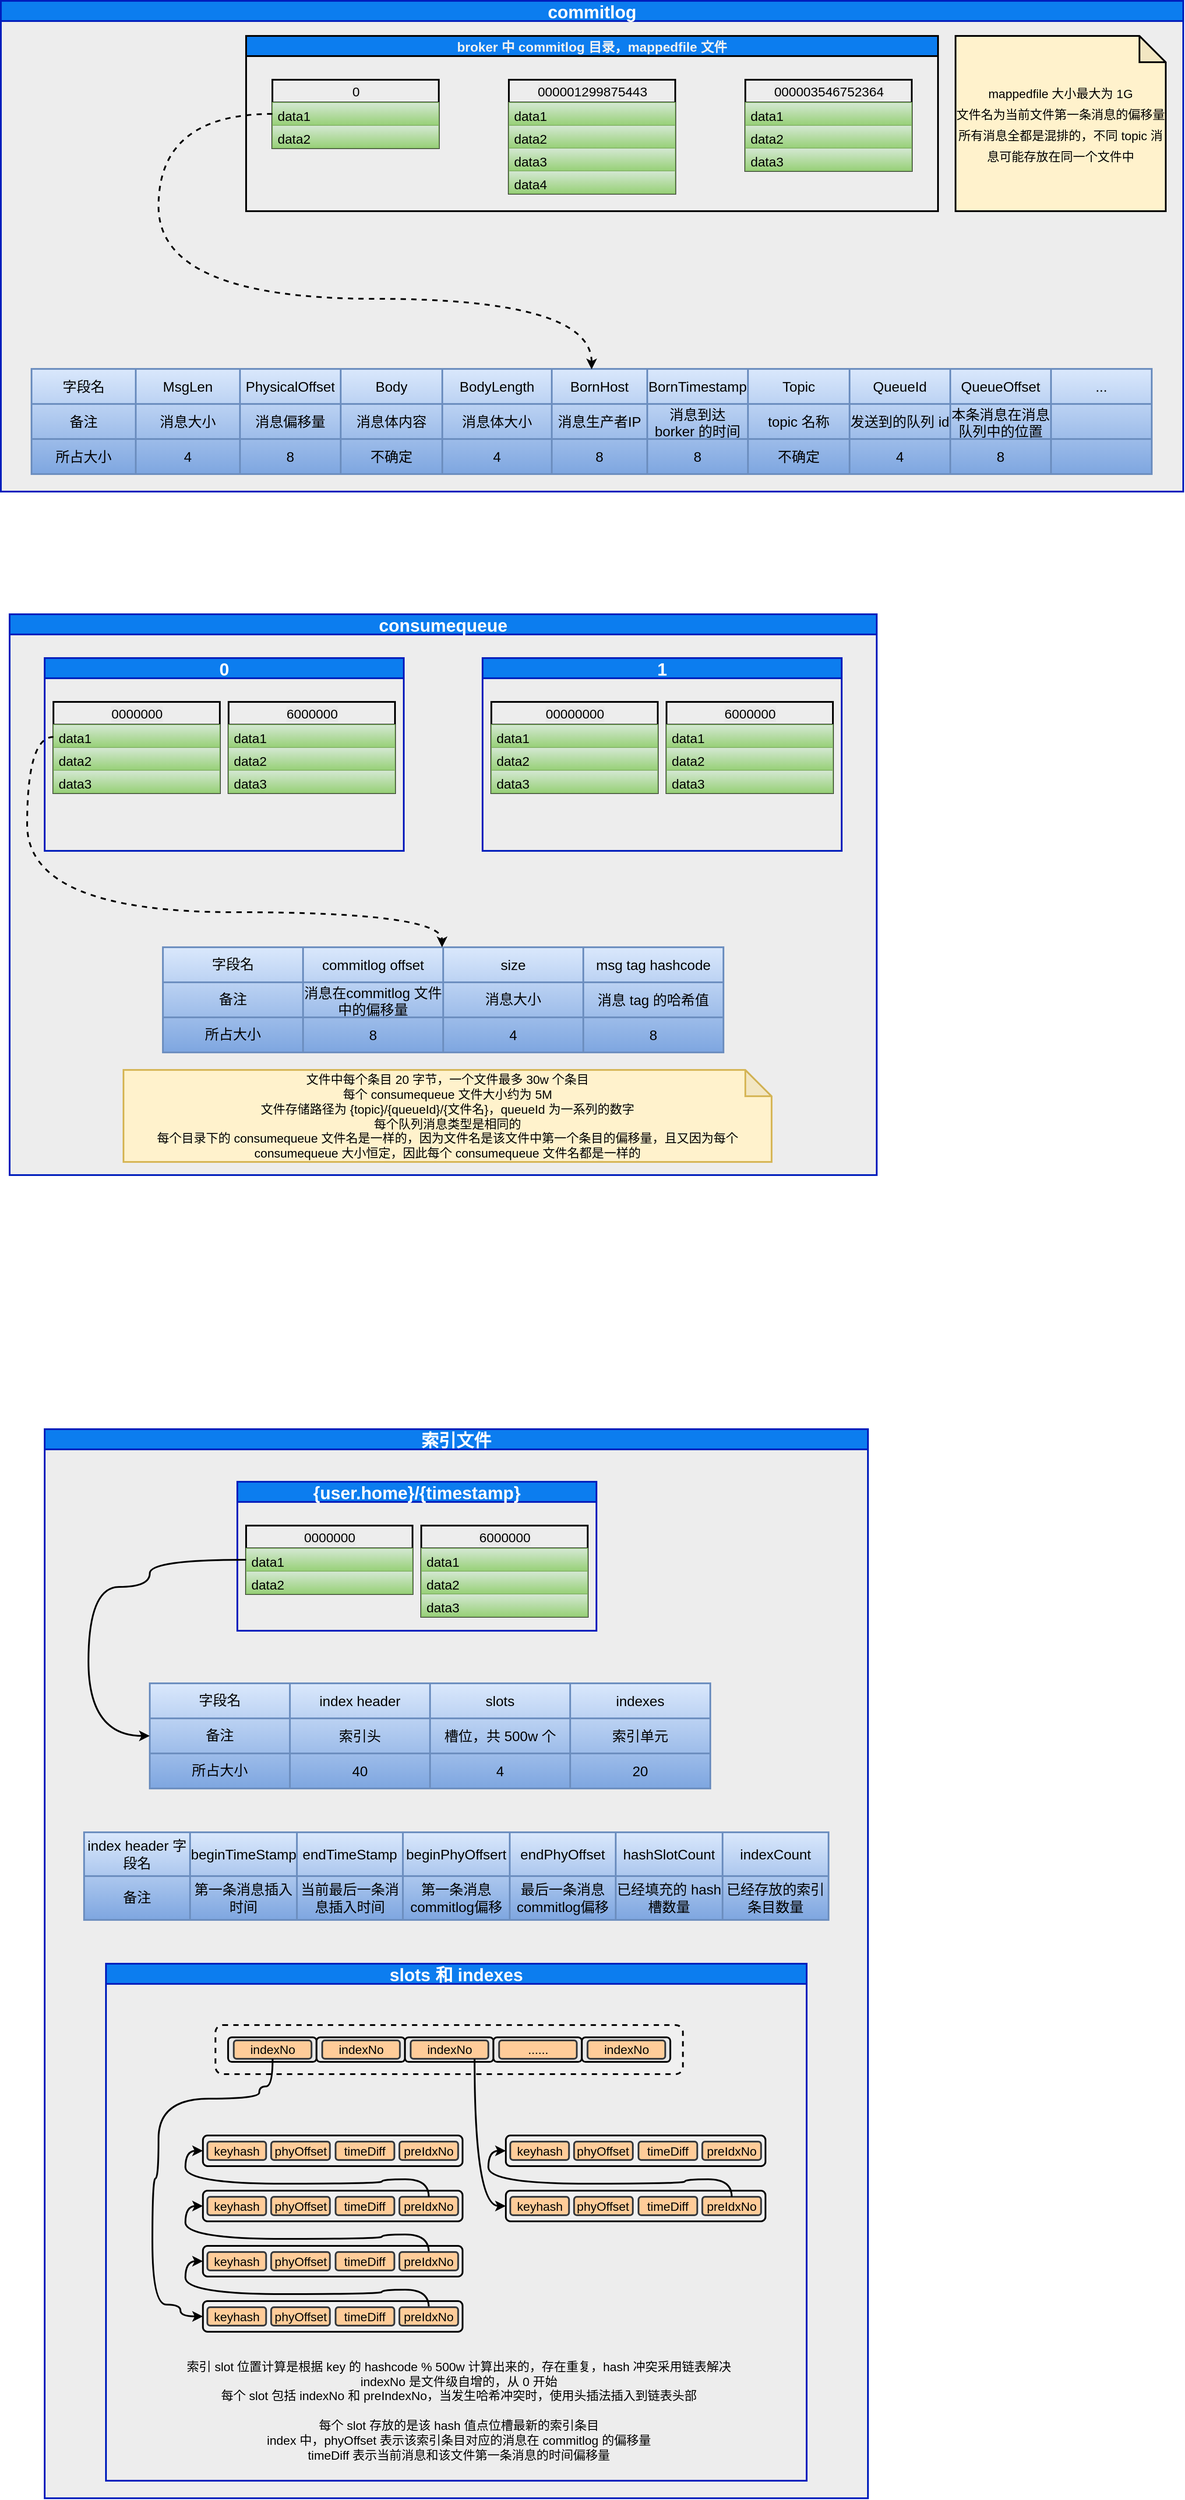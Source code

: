 <mxfile version="20.8.16" type="device"><diagram name="第 1 页" id="bQ371CHnz3TOYp0yrKwg"><mxGraphModel dx="1292" dy="880" grid="1" gridSize="10" guides="1" tooltips="1" connect="1" arrows="1" fold="1" page="1" pageScale="1" pageWidth="2200" pageHeight="5500" math="0" shadow="0"><root><mxCell id="0"/><mxCell id="1" parent="0"/><mxCell id="Y7vz92T5IFDOOKWwFO_n-3" value="commitlog" style="swimlane;whiteSpace=wrap;html=1;sketch=0;hachureGap=4;jiggle=2;curveFitting=1;strokeWidth=2;fontFamily=Helvetica;fontSize=20;fillColor=#0C7DEF;fontColor=#ffffff;strokeColor=#001DBC;swimlaneFillColor=#EDEDED;" parent="1" vertex="1"><mxGeometry x="160" y="200" width="1350" height="560" as="geometry"/></mxCell><mxCell id="f1ZD8YtxmK1NoZGwjiPM-5" value="broker 中 commitlog 目录，mappedfile 文件" style="swimlane;whiteSpace=wrap;html=1;rounded=0;labelBackgroundColor=none;labelBorderColor=none;sketch=0;hachureGap=4;jiggle=2;fillStyle=auto;curveFitting=1;strokeWidth=2;fontFamily=Helvetica;fontSize=15;fillColor=#0C7DEF;fontColor=#F2F2F2;" parent="Y7vz92T5IFDOOKWwFO_n-3" vertex="1"><mxGeometry x="280" y="40" width="790" height="200" as="geometry"/></mxCell><mxCell id="f1ZD8YtxmK1NoZGwjiPM-6" value="0" style="swimlane;fontStyle=0;childLayout=stackLayout;horizontal=1;startSize=26;fillColor=none;horizontalStack=0;resizeParent=1;resizeParentMax=0;resizeLast=0;collapsible=1;marginBottom=0;html=1;rounded=0;labelBackgroundColor=#E8E8E8;labelBorderColor=none;sketch=0;hachureGap=4;jiggle=2;fillStyle=auto;curveFitting=1;strokeWidth=2;fontFamily=Helvetica;fontSize=15;" parent="f1ZD8YtxmK1NoZGwjiPM-5" vertex="1"><mxGeometry x="30" y="50" width="190" height="78" as="geometry"><mxRectangle x="30" y="50" width="50" height="30" as="alternateBounds"/></mxGeometry></mxCell><mxCell id="f1ZD8YtxmK1NoZGwjiPM-7" value="data1" style="text;strokeColor=#82b366;fillColor=#d5e8d4;align=left;verticalAlign=top;spacingLeft=4;spacingRight=4;overflow=hidden;rotatable=0;points=[[0,0.5],[1,0.5]];portConstraint=eastwest;whiteSpace=wrap;html=1;fontSize=15;fontFamily=Helvetica;gradientColor=#97d077;" parent="f1ZD8YtxmK1NoZGwjiPM-6" vertex="1"><mxGeometry y="26" width="190" height="26" as="geometry"/></mxCell><mxCell id="f1ZD8YtxmK1NoZGwjiPM-8" value="data2" style="text;strokeColor=#82b366;fillColor=#d5e8d4;align=left;verticalAlign=top;spacingLeft=4;spacingRight=4;overflow=hidden;rotatable=0;points=[[0,0.5],[1,0.5]];portConstraint=eastwest;whiteSpace=wrap;html=1;fontSize=15;fontFamily=Helvetica;gradientColor=#97d077;" parent="f1ZD8YtxmK1NoZGwjiPM-6" vertex="1"><mxGeometry y="52" width="190" height="26" as="geometry"/></mxCell><mxCell id="f1ZD8YtxmK1NoZGwjiPM-18" value="000001299875443" style="swimlane;fontStyle=0;childLayout=stackLayout;horizontal=1;startSize=26;fillColor=none;horizontalStack=0;resizeParent=1;resizeParentMax=0;resizeLast=0;collapsible=1;marginBottom=0;html=1;rounded=0;labelBackgroundColor=#E8E8E8;labelBorderColor=none;sketch=0;hachureGap=4;jiggle=2;fillStyle=auto;curveFitting=1;strokeWidth=2;fontFamily=Helvetica;fontSize=15;" parent="f1ZD8YtxmK1NoZGwjiPM-5" vertex="1"><mxGeometry x="300" y="50" width="190" height="130" as="geometry"><mxRectangle x="30" y="50" width="50" height="30" as="alternateBounds"/></mxGeometry></mxCell><mxCell id="f1ZD8YtxmK1NoZGwjiPM-19" value="data1" style="text;strokeColor=#82b366;fillColor=#d5e8d4;align=left;verticalAlign=top;spacingLeft=4;spacingRight=4;overflow=hidden;rotatable=0;points=[[0,0.5],[1,0.5]];portConstraint=eastwest;whiteSpace=wrap;html=1;fontSize=15;fontFamily=Helvetica;gradientColor=#97d077;" parent="f1ZD8YtxmK1NoZGwjiPM-18" vertex="1"><mxGeometry y="26" width="190" height="26" as="geometry"/></mxCell><mxCell id="f1ZD8YtxmK1NoZGwjiPM-20" value="data2" style="text;strokeColor=#82b366;fillColor=#d5e8d4;align=left;verticalAlign=top;spacingLeft=4;spacingRight=4;overflow=hidden;rotatable=0;points=[[0,0.5],[1,0.5]];portConstraint=eastwest;whiteSpace=wrap;html=1;fontSize=15;fontFamily=Helvetica;gradientColor=#97d077;" parent="f1ZD8YtxmK1NoZGwjiPM-18" vertex="1"><mxGeometry y="52" width="190" height="26" as="geometry"/></mxCell><mxCell id="f1ZD8YtxmK1NoZGwjiPM-21" value="data3" style="text;strokeColor=#82b366;fillColor=#d5e8d4;align=left;verticalAlign=top;spacingLeft=4;spacingRight=4;overflow=hidden;rotatable=0;points=[[0,0.5],[1,0.5]];portConstraint=eastwest;whiteSpace=wrap;html=1;fontSize=15;fontFamily=Helvetica;gradientColor=#97d077;" parent="f1ZD8YtxmK1NoZGwjiPM-18" vertex="1"><mxGeometry y="78" width="190" height="26" as="geometry"/></mxCell><mxCell id="f1ZD8YtxmK1NoZGwjiPM-31" value="data4" style="text;strokeColor=#82b366;fillColor=#d5e8d4;align=left;verticalAlign=top;spacingLeft=4;spacingRight=4;overflow=hidden;rotatable=0;points=[[0,0.5],[1,0.5]];portConstraint=eastwest;whiteSpace=wrap;html=1;fontSize=15;fontFamily=Helvetica;gradientColor=#97d077;" parent="f1ZD8YtxmK1NoZGwjiPM-18" vertex="1"><mxGeometry y="104" width="190" height="26" as="geometry"/></mxCell><mxCell id="f1ZD8YtxmK1NoZGwjiPM-22" value="000003546752364" style="swimlane;fontStyle=0;childLayout=stackLayout;horizontal=1;startSize=26;fillColor=none;horizontalStack=0;resizeParent=1;resizeParentMax=0;resizeLast=0;collapsible=1;marginBottom=0;html=1;rounded=0;labelBackgroundColor=#E8E8E8;labelBorderColor=none;sketch=0;hachureGap=4;jiggle=2;fillStyle=auto;curveFitting=1;strokeWidth=2;fontFamily=Helvetica;fontSize=15;" parent="f1ZD8YtxmK1NoZGwjiPM-5" vertex="1"><mxGeometry x="570" y="50" width="190" height="104" as="geometry"><mxRectangle x="30" y="50" width="50" height="30" as="alternateBounds"/></mxGeometry></mxCell><mxCell id="f1ZD8YtxmK1NoZGwjiPM-23" value="data1" style="text;strokeColor=#82b366;fillColor=#d5e8d4;align=left;verticalAlign=top;spacingLeft=4;spacingRight=4;overflow=hidden;rotatable=0;points=[[0,0.5],[1,0.5]];portConstraint=eastwest;whiteSpace=wrap;html=1;fontSize=15;fontFamily=Helvetica;gradientColor=#97d077;" parent="f1ZD8YtxmK1NoZGwjiPM-22" vertex="1"><mxGeometry y="26" width="190" height="26" as="geometry"/></mxCell><mxCell id="f1ZD8YtxmK1NoZGwjiPM-24" value="data2" style="text;strokeColor=#82b366;fillColor=#d5e8d4;align=left;verticalAlign=top;spacingLeft=4;spacingRight=4;overflow=hidden;rotatable=0;points=[[0,0.5],[1,0.5]];portConstraint=eastwest;whiteSpace=wrap;html=1;fontSize=15;fontFamily=Helvetica;gradientColor=#97d077;" parent="f1ZD8YtxmK1NoZGwjiPM-22" vertex="1"><mxGeometry y="52" width="190" height="26" as="geometry"/></mxCell><mxCell id="f1ZD8YtxmK1NoZGwjiPM-25" value="data3" style="text;strokeColor=#82b366;fillColor=#d5e8d4;align=left;verticalAlign=top;spacingLeft=4;spacingRight=4;overflow=hidden;rotatable=0;points=[[0,0.5],[1,0.5]];portConstraint=eastwest;whiteSpace=wrap;html=1;fontSize=15;fontFamily=Helvetica;gradientColor=#97d077;" parent="f1ZD8YtxmK1NoZGwjiPM-22" vertex="1"><mxGeometry y="78" width="190" height="26" as="geometry"/></mxCell><mxCell id="f1ZD8YtxmK1NoZGwjiPM-32" value="" style="shape=table;startSize=0;container=1;collapsible=0;childLayout=tableLayout;fontSize=16;rounded=0;labelBackgroundColor=none;labelBorderColor=none;sketch=0;hachureGap=4;jiggle=2;fillStyle=auto;curveFitting=1;strokeWidth=2;fontFamily=Helvetica;fillColor=#dae8fc;gradientColor=#7ea6e0;strokeColor=#6c8ebf;" parent="Y7vz92T5IFDOOKWwFO_n-3" vertex="1"><mxGeometry x="35" y="420" width="1279" height="120" as="geometry"/></mxCell><mxCell id="f1ZD8YtxmK1NoZGwjiPM-33" value="" style="shape=tableRow;horizontal=0;startSize=0;swimlaneHead=0;swimlaneBody=0;strokeColor=inherit;top=0;left=0;bottom=0;right=0;collapsible=0;dropTarget=0;fillColor=none;points=[[0,0.5],[1,0.5]];portConstraint=eastwest;fontSize=16;rounded=0;labelBackgroundColor=none;labelBorderColor=none;sketch=0;hachureGap=4;jiggle=2;fillStyle=auto;curveFitting=1;strokeWidth=2;fontFamily=Helvetica;" parent="f1ZD8YtxmK1NoZGwjiPM-32" vertex="1"><mxGeometry width="1279" height="40" as="geometry"/></mxCell><mxCell id="f1ZD8YtxmK1NoZGwjiPM-66" value="字段名" style="shape=partialRectangle;html=1;whiteSpace=wrap;connectable=0;strokeColor=inherit;overflow=hidden;fillColor=none;top=0;left=0;bottom=0;right=0;pointerEvents=1;fontSize=16;rounded=0;labelBackgroundColor=none;labelBorderColor=none;sketch=0;hachureGap=4;jiggle=2;fillStyle=auto;curveFitting=1;strokeWidth=2;fontFamily=Helvetica;" parent="f1ZD8YtxmK1NoZGwjiPM-33" vertex="1"><mxGeometry width="119" height="40" as="geometry"><mxRectangle width="119" height="40" as="alternateBounds"/></mxGeometry></mxCell><mxCell id="f1ZD8YtxmK1NoZGwjiPM-49" value="MsgLen" style="shape=partialRectangle;html=1;whiteSpace=wrap;connectable=0;strokeColor=inherit;overflow=hidden;fillColor=none;top=0;left=0;bottom=0;right=0;pointerEvents=1;fontSize=16;rounded=0;labelBackgroundColor=none;labelBorderColor=none;sketch=0;hachureGap=4;jiggle=2;fillStyle=auto;curveFitting=1;strokeWidth=2;fontFamily=Helvetica;" parent="f1ZD8YtxmK1NoZGwjiPM-33" vertex="1"><mxGeometry x="119" width="119" height="40" as="geometry"><mxRectangle width="119" height="40" as="alternateBounds"/></mxGeometry></mxCell><mxCell id="f1ZD8YtxmK1NoZGwjiPM-48" value="PhysicalOffset" style="shape=partialRectangle;html=1;whiteSpace=wrap;connectable=0;strokeColor=inherit;overflow=hidden;fillColor=none;top=0;left=0;bottom=0;right=0;pointerEvents=1;fontSize=16;rounded=0;labelBackgroundColor=none;labelBorderColor=none;sketch=0;hachureGap=4;jiggle=2;fillStyle=auto;curveFitting=1;strokeWidth=2;fontFamily=Helvetica;" parent="f1ZD8YtxmK1NoZGwjiPM-33" vertex="1"><mxGeometry x="238" width="115" height="40" as="geometry"><mxRectangle width="115" height="40" as="alternateBounds"/></mxGeometry></mxCell><mxCell id="f1ZD8YtxmK1NoZGwjiPM-47" value="Body" style="shape=partialRectangle;html=1;whiteSpace=wrap;connectable=0;strokeColor=inherit;overflow=hidden;fillColor=none;top=0;left=0;bottom=0;right=0;pointerEvents=1;fontSize=16;rounded=0;labelBackgroundColor=none;labelBorderColor=none;sketch=0;hachureGap=4;jiggle=2;fillStyle=auto;curveFitting=1;strokeWidth=2;fontFamily=Helvetica;" parent="f1ZD8YtxmK1NoZGwjiPM-33" vertex="1"><mxGeometry x="353" width="116" height="40" as="geometry"><mxRectangle width="116" height="40" as="alternateBounds"/></mxGeometry></mxCell><mxCell id="f1ZD8YtxmK1NoZGwjiPM-46" value="BodyLength" style="shape=partialRectangle;html=1;whiteSpace=wrap;connectable=0;strokeColor=inherit;overflow=hidden;fillColor=none;top=0;left=0;bottom=0;right=0;pointerEvents=1;fontSize=16;rounded=0;labelBackgroundColor=none;labelBorderColor=none;sketch=0;hachureGap=4;jiggle=2;fillStyle=auto;curveFitting=1;strokeWidth=2;fontFamily=Helvetica;" parent="f1ZD8YtxmK1NoZGwjiPM-33" vertex="1"><mxGeometry x="469" width="125" height="40" as="geometry"><mxRectangle width="125" height="40" as="alternateBounds"/></mxGeometry></mxCell><mxCell id="f1ZD8YtxmK1NoZGwjiPM-45" value="BornHost" style="shape=partialRectangle;html=1;whiteSpace=wrap;connectable=0;strokeColor=inherit;overflow=hidden;fillColor=none;top=0;left=0;bottom=0;right=0;pointerEvents=1;fontSize=16;rounded=0;labelBackgroundColor=none;labelBorderColor=none;sketch=0;hachureGap=4;jiggle=2;fillStyle=auto;curveFitting=1;strokeWidth=2;fontFamily=Helvetica;" parent="f1ZD8YtxmK1NoZGwjiPM-33" vertex="1"><mxGeometry x="594" width="109" height="40" as="geometry"><mxRectangle width="109" height="40" as="alternateBounds"/></mxGeometry></mxCell><mxCell id="f1ZD8YtxmK1NoZGwjiPM-34" value="BornTimestamp" style="shape=partialRectangle;html=1;whiteSpace=wrap;connectable=0;strokeColor=inherit;overflow=hidden;fillColor=none;top=0;left=0;bottom=0;right=0;pointerEvents=1;fontSize=16;rounded=0;labelBackgroundColor=none;labelBorderColor=none;sketch=0;hachureGap=4;jiggle=2;fillStyle=auto;curveFitting=1;strokeWidth=2;fontFamily=Helvetica;" parent="f1ZD8YtxmK1NoZGwjiPM-33" vertex="1"><mxGeometry x="703" width="115" height="40" as="geometry"><mxRectangle width="115" height="40" as="alternateBounds"/></mxGeometry></mxCell><mxCell id="f1ZD8YtxmK1NoZGwjiPM-35" value="Topic" style="shape=partialRectangle;html=1;whiteSpace=wrap;connectable=0;strokeColor=inherit;overflow=hidden;fillColor=none;top=0;left=0;bottom=0;right=0;pointerEvents=1;fontSize=16;rounded=0;labelBackgroundColor=none;labelBorderColor=none;sketch=0;hachureGap=4;jiggle=2;fillStyle=auto;curveFitting=1;strokeWidth=2;fontFamily=Helvetica;" parent="f1ZD8YtxmK1NoZGwjiPM-33" vertex="1"><mxGeometry x="818" width="116" height="40" as="geometry"><mxRectangle width="116" height="40" as="alternateBounds"/></mxGeometry></mxCell><mxCell id="f1ZD8YtxmK1NoZGwjiPM-36" value="QueueId" style="shape=partialRectangle;html=1;whiteSpace=wrap;connectable=0;strokeColor=inherit;overflow=hidden;fillColor=none;top=0;left=0;bottom=0;right=0;pointerEvents=1;fontSize=16;rounded=0;labelBackgroundColor=none;labelBorderColor=none;sketch=0;hachureGap=4;jiggle=2;fillStyle=auto;curveFitting=1;strokeWidth=2;fontFamily=Helvetica;" parent="f1ZD8YtxmK1NoZGwjiPM-33" vertex="1"><mxGeometry x="934" width="115" height="40" as="geometry"><mxRectangle width="115" height="40" as="alternateBounds"/></mxGeometry></mxCell><mxCell id="f1ZD8YtxmK1NoZGwjiPM-52" value="QueueOffset" style="shape=partialRectangle;html=1;whiteSpace=wrap;connectable=0;strokeColor=inherit;overflow=hidden;fillColor=none;top=0;left=0;bottom=0;right=0;pointerEvents=1;fontSize=16;rounded=0;labelBackgroundColor=none;labelBorderColor=none;sketch=0;hachureGap=4;jiggle=2;fillStyle=auto;curveFitting=1;strokeWidth=2;fontFamily=Helvetica;" parent="f1ZD8YtxmK1NoZGwjiPM-33" vertex="1"><mxGeometry x="1049" width="115" height="40" as="geometry"><mxRectangle width="115" height="40" as="alternateBounds"/></mxGeometry></mxCell><mxCell id="f1ZD8YtxmK1NoZGwjiPM-53" value="..." style="shape=partialRectangle;html=1;whiteSpace=wrap;connectable=0;strokeColor=inherit;overflow=hidden;fillColor=none;top=0;left=0;bottom=0;right=0;pointerEvents=1;fontSize=16;rounded=0;labelBackgroundColor=none;labelBorderColor=none;sketch=0;hachureGap=4;jiggle=2;fillStyle=auto;curveFitting=1;strokeWidth=2;fontFamily=Helvetica;" parent="f1ZD8YtxmK1NoZGwjiPM-33" vertex="1"><mxGeometry x="1164" width="115" height="40" as="geometry"><mxRectangle width="115" height="40" as="alternateBounds"/></mxGeometry></mxCell><mxCell id="f1ZD8YtxmK1NoZGwjiPM-55" style="shape=tableRow;horizontal=0;startSize=0;swimlaneHead=0;swimlaneBody=0;strokeColor=inherit;top=0;left=0;bottom=0;right=0;collapsible=0;dropTarget=0;fillColor=none;points=[[0,0.5],[1,0.5]];portConstraint=eastwest;fontSize=16;rounded=0;labelBackgroundColor=none;labelBorderColor=none;sketch=0;hachureGap=4;jiggle=2;fillStyle=auto;curveFitting=1;strokeWidth=2;fontFamily=Helvetica;" parent="f1ZD8YtxmK1NoZGwjiPM-32" vertex="1"><mxGeometry y="40" width="1279" height="40" as="geometry"/></mxCell><mxCell id="f1ZD8YtxmK1NoZGwjiPM-67" value="备注" style="shape=partialRectangle;html=1;whiteSpace=wrap;connectable=0;strokeColor=inherit;overflow=hidden;fillColor=none;top=0;left=0;bottom=0;right=0;pointerEvents=1;fontSize=16;rounded=0;labelBackgroundColor=none;labelBorderColor=none;sketch=0;hachureGap=4;jiggle=2;fillStyle=auto;curveFitting=1;strokeWidth=2;fontFamily=Helvetica;" parent="f1ZD8YtxmK1NoZGwjiPM-55" vertex="1"><mxGeometry width="119" height="40" as="geometry"><mxRectangle width="119" height="40" as="alternateBounds"/></mxGeometry></mxCell><mxCell id="f1ZD8YtxmK1NoZGwjiPM-56" value="消息大小" style="shape=partialRectangle;html=1;whiteSpace=wrap;connectable=0;strokeColor=inherit;overflow=hidden;fillColor=none;top=0;left=0;bottom=0;right=0;pointerEvents=1;fontSize=16;rounded=0;labelBackgroundColor=none;labelBorderColor=none;sketch=0;hachureGap=4;jiggle=2;fillStyle=auto;curveFitting=1;strokeWidth=2;fontFamily=Helvetica;" parent="f1ZD8YtxmK1NoZGwjiPM-55" vertex="1"><mxGeometry x="119" width="119" height="40" as="geometry"><mxRectangle width="119" height="40" as="alternateBounds"/></mxGeometry></mxCell><mxCell id="f1ZD8YtxmK1NoZGwjiPM-57" value="消息偏移量" style="shape=partialRectangle;html=1;whiteSpace=wrap;connectable=0;strokeColor=inherit;overflow=hidden;fillColor=none;top=0;left=0;bottom=0;right=0;pointerEvents=1;fontSize=16;rounded=0;labelBackgroundColor=none;labelBorderColor=none;sketch=0;hachureGap=4;jiggle=2;fillStyle=auto;curveFitting=1;strokeWidth=2;fontFamily=Helvetica;" parent="f1ZD8YtxmK1NoZGwjiPM-55" vertex="1"><mxGeometry x="238" width="115" height="40" as="geometry"><mxRectangle width="115" height="40" as="alternateBounds"/></mxGeometry></mxCell><mxCell id="f1ZD8YtxmK1NoZGwjiPM-58" value="消息体内容" style="shape=partialRectangle;html=1;whiteSpace=wrap;connectable=0;strokeColor=inherit;overflow=hidden;fillColor=none;top=0;left=0;bottom=0;right=0;pointerEvents=1;fontSize=16;rounded=0;labelBackgroundColor=none;labelBorderColor=none;sketch=0;hachureGap=4;jiggle=2;fillStyle=auto;curveFitting=1;strokeWidth=2;fontFamily=Helvetica;" parent="f1ZD8YtxmK1NoZGwjiPM-55" vertex="1"><mxGeometry x="353" width="116" height="40" as="geometry"><mxRectangle width="116" height="40" as="alternateBounds"/></mxGeometry></mxCell><mxCell id="f1ZD8YtxmK1NoZGwjiPM-59" value="消息体大小" style="shape=partialRectangle;html=1;whiteSpace=wrap;connectable=0;strokeColor=inherit;overflow=hidden;fillColor=none;top=0;left=0;bottom=0;right=0;pointerEvents=1;fontSize=16;rounded=0;labelBackgroundColor=none;labelBorderColor=none;sketch=0;hachureGap=4;jiggle=2;fillStyle=auto;curveFitting=1;strokeWidth=2;fontFamily=Helvetica;" parent="f1ZD8YtxmK1NoZGwjiPM-55" vertex="1"><mxGeometry x="469" width="125" height="40" as="geometry"><mxRectangle width="125" height="40" as="alternateBounds"/></mxGeometry></mxCell><mxCell id="f1ZD8YtxmK1NoZGwjiPM-60" value="消息生产者IP" style="shape=partialRectangle;html=1;whiteSpace=wrap;connectable=0;strokeColor=inherit;overflow=hidden;fillColor=none;top=0;left=0;bottom=0;right=0;pointerEvents=1;fontSize=16;rounded=0;labelBackgroundColor=none;labelBorderColor=none;sketch=0;hachureGap=4;jiggle=2;fillStyle=auto;curveFitting=1;strokeWidth=2;fontFamily=Helvetica;" parent="f1ZD8YtxmK1NoZGwjiPM-55" vertex="1"><mxGeometry x="594" width="109" height="40" as="geometry"><mxRectangle width="109" height="40" as="alternateBounds"/></mxGeometry></mxCell><mxCell id="f1ZD8YtxmK1NoZGwjiPM-61" value="消息到达 borker 的时间" style="shape=partialRectangle;html=1;whiteSpace=wrap;connectable=0;strokeColor=inherit;overflow=hidden;fillColor=none;top=0;left=0;bottom=0;right=0;pointerEvents=1;fontSize=16;rounded=0;labelBackgroundColor=none;labelBorderColor=none;sketch=0;hachureGap=4;jiggle=2;fillStyle=auto;curveFitting=1;strokeWidth=2;fontFamily=Helvetica;" parent="f1ZD8YtxmK1NoZGwjiPM-55" vertex="1"><mxGeometry x="703" width="115" height="40" as="geometry"><mxRectangle width="115" height="40" as="alternateBounds"/></mxGeometry></mxCell><mxCell id="f1ZD8YtxmK1NoZGwjiPM-62" value="topic 名称" style="shape=partialRectangle;html=1;whiteSpace=wrap;connectable=0;strokeColor=inherit;overflow=hidden;fillColor=none;top=0;left=0;bottom=0;right=0;pointerEvents=1;fontSize=16;rounded=0;labelBackgroundColor=none;labelBorderColor=none;sketch=0;hachureGap=4;jiggle=2;fillStyle=auto;curveFitting=1;strokeWidth=2;fontFamily=Helvetica;" parent="f1ZD8YtxmK1NoZGwjiPM-55" vertex="1"><mxGeometry x="818" width="116" height="40" as="geometry"><mxRectangle width="116" height="40" as="alternateBounds"/></mxGeometry></mxCell><mxCell id="f1ZD8YtxmK1NoZGwjiPM-63" value="发送到的队列 id" style="shape=partialRectangle;html=1;whiteSpace=wrap;connectable=0;strokeColor=inherit;overflow=hidden;fillColor=none;top=0;left=0;bottom=0;right=0;pointerEvents=1;fontSize=16;rounded=0;labelBackgroundColor=none;labelBorderColor=none;sketch=0;hachureGap=4;jiggle=2;fillStyle=auto;curveFitting=1;strokeWidth=2;fontFamily=Helvetica;" parent="f1ZD8YtxmK1NoZGwjiPM-55" vertex="1"><mxGeometry x="934" width="115" height="40" as="geometry"><mxRectangle width="115" height="40" as="alternateBounds"/></mxGeometry></mxCell><mxCell id="f1ZD8YtxmK1NoZGwjiPM-64" value="本条消息在消息队列中的位置" style="shape=partialRectangle;html=1;whiteSpace=wrap;connectable=0;strokeColor=inherit;overflow=hidden;fillColor=none;top=0;left=0;bottom=0;right=0;pointerEvents=1;fontSize=16;rounded=0;labelBackgroundColor=none;labelBorderColor=none;sketch=0;hachureGap=4;jiggle=2;fillStyle=auto;curveFitting=1;strokeWidth=2;fontFamily=Helvetica;" parent="f1ZD8YtxmK1NoZGwjiPM-55" vertex="1"><mxGeometry x="1049" width="115" height="40" as="geometry"><mxRectangle width="115" height="40" as="alternateBounds"/></mxGeometry></mxCell><mxCell id="f1ZD8YtxmK1NoZGwjiPM-65" style="shape=partialRectangle;html=1;whiteSpace=wrap;connectable=0;strokeColor=inherit;overflow=hidden;fillColor=none;top=0;left=0;bottom=0;right=0;pointerEvents=1;fontSize=16;rounded=0;labelBackgroundColor=none;labelBorderColor=none;sketch=0;hachureGap=4;jiggle=2;fillStyle=auto;curveFitting=1;strokeWidth=2;fontFamily=Helvetica;" parent="f1ZD8YtxmK1NoZGwjiPM-55" vertex="1"><mxGeometry x="1164" width="115" height="40" as="geometry"><mxRectangle width="115" height="40" as="alternateBounds"/></mxGeometry></mxCell><mxCell id="f1ZD8YtxmK1NoZGwjiPM-68" style="shape=tableRow;horizontal=0;startSize=0;swimlaneHead=0;swimlaneBody=0;strokeColor=inherit;top=0;left=0;bottom=0;right=0;collapsible=0;dropTarget=0;fillColor=none;points=[[0,0.5],[1,0.5]];portConstraint=eastwest;fontSize=16;rounded=0;labelBackgroundColor=none;labelBorderColor=none;sketch=0;hachureGap=4;jiggle=2;fillStyle=auto;curveFitting=1;strokeWidth=2;fontFamily=Helvetica;" parent="f1ZD8YtxmK1NoZGwjiPM-32" vertex="1"><mxGeometry y="80" width="1279" height="40" as="geometry"/></mxCell><mxCell id="f1ZD8YtxmK1NoZGwjiPM-69" value="所占大小" style="shape=partialRectangle;html=1;whiteSpace=wrap;connectable=0;strokeColor=inherit;overflow=hidden;fillColor=none;top=0;left=0;bottom=0;right=0;pointerEvents=1;fontSize=16;rounded=0;labelBackgroundColor=none;labelBorderColor=none;sketch=0;hachureGap=4;jiggle=2;fillStyle=auto;curveFitting=1;strokeWidth=2;fontFamily=Helvetica;" parent="f1ZD8YtxmK1NoZGwjiPM-68" vertex="1"><mxGeometry width="119" height="40" as="geometry"><mxRectangle width="119" height="40" as="alternateBounds"/></mxGeometry></mxCell><mxCell id="f1ZD8YtxmK1NoZGwjiPM-70" value="4" style="shape=partialRectangle;html=1;whiteSpace=wrap;connectable=0;strokeColor=inherit;overflow=hidden;fillColor=none;top=0;left=0;bottom=0;right=0;pointerEvents=1;fontSize=16;rounded=0;labelBackgroundColor=none;labelBorderColor=none;sketch=0;hachureGap=4;jiggle=2;fillStyle=auto;curveFitting=1;strokeWidth=2;fontFamily=Helvetica;" parent="f1ZD8YtxmK1NoZGwjiPM-68" vertex="1"><mxGeometry x="119" width="119" height="40" as="geometry"><mxRectangle width="119" height="40" as="alternateBounds"/></mxGeometry></mxCell><mxCell id="f1ZD8YtxmK1NoZGwjiPM-71" value="8" style="shape=partialRectangle;html=1;whiteSpace=wrap;connectable=0;strokeColor=inherit;overflow=hidden;fillColor=none;top=0;left=0;bottom=0;right=0;pointerEvents=1;fontSize=16;rounded=0;labelBackgroundColor=none;labelBorderColor=none;sketch=0;hachureGap=4;jiggle=2;fillStyle=auto;curveFitting=1;strokeWidth=2;fontFamily=Helvetica;" parent="f1ZD8YtxmK1NoZGwjiPM-68" vertex="1"><mxGeometry x="238" width="115" height="40" as="geometry"><mxRectangle width="115" height="40" as="alternateBounds"/></mxGeometry></mxCell><mxCell id="f1ZD8YtxmK1NoZGwjiPM-72" value="不确定" style="shape=partialRectangle;html=1;whiteSpace=wrap;connectable=0;strokeColor=inherit;overflow=hidden;fillColor=none;top=0;left=0;bottom=0;right=0;pointerEvents=1;fontSize=16;rounded=0;labelBackgroundColor=none;labelBorderColor=none;sketch=0;hachureGap=4;jiggle=2;fillStyle=auto;curveFitting=1;strokeWidth=2;fontFamily=Helvetica;" parent="f1ZD8YtxmK1NoZGwjiPM-68" vertex="1"><mxGeometry x="353" width="116" height="40" as="geometry"><mxRectangle width="116" height="40" as="alternateBounds"/></mxGeometry></mxCell><mxCell id="f1ZD8YtxmK1NoZGwjiPM-73" value="4" style="shape=partialRectangle;html=1;whiteSpace=wrap;connectable=0;strokeColor=inherit;overflow=hidden;fillColor=none;top=0;left=0;bottom=0;right=0;pointerEvents=1;fontSize=16;rounded=0;labelBackgroundColor=none;labelBorderColor=none;sketch=0;hachureGap=4;jiggle=2;fillStyle=auto;curveFitting=1;strokeWidth=2;fontFamily=Helvetica;" parent="f1ZD8YtxmK1NoZGwjiPM-68" vertex="1"><mxGeometry x="469" width="125" height="40" as="geometry"><mxRectangle width="125" height="40" as="alternateBounds"/></mxGeometry></mxCell><mxCell id="f1ZD8YtxmK1NoZGwjiPM-74" value="8" style="shape=partialRectangle;html=1;whiteSpace=wrap;connectable=0;strokeColor=inherit;overflow=hidden;fillColor=none;top=0;left=0;bottom=0;right=0;pointerEvents=1;fontSize=16;rounded=0;labelBackgroundColor=none;labelBorderColor=none;sketch=0;hachureGap=4;jiggle=2;fillStyle=auto;curveFitting=1;strokeWidth=2;fontFamily=Helvetica;" parent="f1ZD8YtxmK1NoZGwjiPM-68" vertex="1"><mxGeometry x="594" width="109" height="40" as="geometry"><mxRectangle width="109" height="40" as="alternateBounds"/></mxGeometry></mxCell><mxCell id="f1ZD8YtxmK1NoZGwjiPM-75" value="8" style="shape=partialRectangle;html=1;whiteSpace=wrap;connectable=0;strokeColor=inherit;overflow=hidden;fillColor=none;top=0;left=0;bottom=0;right=0;pointerEvents=1;fontSize=16;rounded=0;labelBackgroundColor=none;labelBorderColor=none;sketch=0;hachureGap=4;jiggle=2;fillStyle=auto;curveFitting=1;strokeWidth=2;fontFamily=Helvetica;" parent="f1ZD8YtxmK1NoZGwjiPM-68" vertex="1"><mxGeometry x="703" width="115" height="40" as="geometry"><mxRectangle width="115" height="40" as="alternateBounds"/></mxGeometry></mxCell><mxCell id="f1ZD8YtxmK1NoZGwjiPM-76" value="不确定" style="shape=partialRectangle;html=1;whiteSpace=wrap;connectable=0;strokeColor=inherit;overflow=hidden;fillColor=none;top=0;left=0;bottom=0;right=0;pointerEvents=1;fontSize=16;rounded=0;labelBackgroundColor=none;labelBorderColor=none;sketch=0;hachureGap=4;jiggle=2;fillStyle=auto;curveFitting=1;strokeWidth=2;fontFamily=Helvetica;" parent="f1ZD8YtxmK1NoZGwjiPM-68" vertex="1"><mxGeometry x="818" width="116" height="40" as="geometry"><mxRectangle width="116" height="40" as="alternateBounds"/></mxGeometry></mxCell><mxCell id="f1ZD8YtxmK1NoZGwjiPM-77" value="4" style="shape=partialRectangle;html=1;whiteSpace=wrap;connectable=0;strokeColor=inherit;overflow=hidden;fillColor=none;top=0;left=0;bottom=0;right=0;pointerEvents=1;fontSize=16;rounded=0;labelBackgroundColor=none;labelBorderColor=none;sketch=0;hachureGap=4;jiggle=2;fillStyle=auto;curveFitting=1;strokeWidth=2;fontFamily=Helvetica;" parent="f1ZD8YtxmK1NoZGwjiPM-68" vertex="1"><mxGeometry x="934" width="115" height="40" as="geometry"><mxRectangle width="115" height="40" as="alternateBounds"/></mxGeometry></mxCell><mxCell id="f1ZD8YtxmK1NoZGwjiPM-78" value="8" style="shape=partialRectangle;html=1;whiteSpace=wrap;connectable=0;strokeColor=inherit;overflow=hidden;fillColor=none;top=0;left=0;bottom=0;right=0;pointerEvents=1;fontSize=16;rounded=0;labelBackgroundColor=none;labelBorderColor=none;sketch=0;hachureGap=4;jiggle=2;fillStyle=auto;curveFitting=1;strokeWidth=2;fontFamily=Helvetica;" parent="f1ZD8YtxmK1NoZGwjiPM-68" vertex="1"><mxGeometry x="1049" width="115" height="40" as="geometry"><mxRectangle width="115" height="40" as="alternateBounds"/></mxGeometry></mxCell><mxCell id="f1ZD8YtxmK1NoZGwjiPM-79" style="shape=partialRectangle;html=1;whiteSpace=wrap;connectable=0;strokeColor=inherit;overflow=hidden;fillColor=none;top=0;left=0;bottom=0;right=0;pointerEvents=1;fontSize=16;rounded=0;labelBackgroundColor=none;labelBorderColor=none;sketch=0;hachureGap=4;jiggle=2;fillStyle=auto;curveFitting=1;strokeWidth=2;fontFamily=Helvetica;" parent="f1ZD8YtxmK1NoZGwjiPM-68" vertex="1"><mxGeometry x="1164" width="115" height="40" as="geometry"><mxRectangle width="115" height="40" as="alternateBounds"/></mxGeometry></mxCell><mxCell id="f1ZD8YtxmK1NoZGwjiPM-80" style="edgeStyle=orthogonalEdgeStyle;curved=1;rounded=0;sketch=0;hachureGap=4;jiggle=2;curveFitting=1;orthogonalLoop=1;jettySize=auto;html=1;entryX=0.5;entryY=0.013;entryDx=0;entryDy=0;entryPerimeter=0;dashed=1;labelBackgroundColor=#E3E3E3;strokeWidth=2;fontFamily=Helvetica;fontSize=15;elbow=vertical;" parent="Y7vz92T5IFDOOKWwFO_n-3" source="f1ZD8YtxmK1NoZGwjiPM-7" target="f1ZD8YtxmK1NoZGwjiPM-33" edge="1"><mxGeometry relative="1" as="geometry"><Array as="points"><mxPoint x="180" y="129"/><mxPoint x="180" y="340"/><mxPoint x="675" y="340"/></Array></mxGeometry></mxCell><mxCell id="x9yHErhsPwlSUVB83-gO-1" value="&lt;span style=&quot;font-size: 14px;&quot;&gt;&lt;font face=&quot;Helvetica&quot;&gt;mappedfile 大小最大为 1G&lt;br&gt;文件名为当前文件第一条消息的偏移量&lt;br&gt;所有消息全都是混排的，不同 topic 消息可能存放在同一个文件中&lt;br&gt;&lt;/font&gt;&lt;/span&gt;" style="shape=note;whiteSpace=wrap;html=1;backgroundOutline=1;darkOpacity=0.05;hachureGap=4;fontFamily=Architects Daughter;fontSource=https%3A%2F%2Ffonts.googleapis.com%2Fcss%3Ffamily%3DArchitects%2BDaughter;fontSize=20;strokeWidth=2;fillColor=#fff2cc;strokeColor=default;" parent="Y7vz92T5IFDOOKWwFO_n-3" vertex="1"><mxGeometry x="1090" y="40" width="240" height="200" as="geometry"/></mxCell><mxCell id="f1ZD8YtxmK1NoZGwjiPM-81" value="consumequeue" style="swimlane;whiteSpace=wrap;html=1;sketch=0;hachureGap=4;jiggle=2;curveFitting=1;strokeWidth=2;fontFamily=Helvetica;fontSize=20;fillColor=#0C7DEF;fontColor=#ffffff;strokeColor=#001DBC;swimlaneFillColor=#EDEDED;" parent="1" vertex="1"><mxGeometry x="170" y="900" width="990" height="640" as="geometry"/></mxCell><mxCell id="HOHavYzqS1A5jZIjBCDH-2" value="0" style="swimlane;whiteSpace=wrap;html=1;sketch=0;hachureGap=4;jiggle=2;curveFitting=1;strokeWidth=2;fontFamily=Helvetica;fontSize=20;fillColor=#0C7DEF;fontColor=#ffffff;strokeColor=#001DBC;swimlaneFillColor=#EDEDED;" parent="f1ZD8YtxmK1NoZGwjiPM-81" vertex="1"><mxGeometry x="40" y="50" width="410" height="220" as="geometry"/></mxCell><mxCell id="HOHavYzqS1A5jZIjBCDH-3" value="0000000" style="swimlane;fontStyle=0;childLayout=stackLayout;horizontal=1;startSize=26;fillColor=none;horizontalStack=0;resizeParent=1;resizeParentMax=0;resizeLast=0;collapsible=1;marginBottom=0;html=1;rounded=0;labelBackgroundColor=#E8E8E8;labelBorderColor=none;sketch=0;hachureGap=4;jiggle=2;fillStyle=auto;curveFitting=1;strokeWidth=2;fontFamily=Helvetica;fontSize=15;" parent="HOHavYzqS1A5jZIjBCDH-2" vertex="1"><mxGeometry x="10" y="50" width="190" height="104" as="geometry"><mxRectangle x="30" y="50" width="50" height="30" as="alternateBounds"/></mxGeometry></mxCell><mxCell id="HOHavYzqS1A5jZIjBCDH-4" value="data1" style="text;strokeColor=#82b366;fillColor=#d5e8d4;align=left;verticalAlign=top;spacingLeft=4;spacingRight=4;overflow=hidden;rotatable=0;points=[[0,0.5],[1,0.5]];portConstraint=eastwest;whiteSpace=wrap;html=1;fontSize=15;fontFamily=Helvetica;gradientColor=#97d077;" parent="HOHavYzqS1A5jZIjBCDH-3" vertex="1"><mxGeometry y="26" width="190" height="26" as="geometry"/></mxCell><mxCell id="HOHavYzqS1A5jZIjBCDH-5" value="data2" style="text;strokeColor=#82b366;fillColor=#d5e8d4;align=left;verticalAlign=top;spacingLeft=4;spacingRight=4;overflow=hidden;rotatable=0;points=[[0,0.5],[1,0.5]];portConstraint=eastwest;whiteSpace=wrap;html=1;fontSize=15;fontFamily=Helvetica;gradientColor=#97d077;" parent="HOHavYzqS1A5jZIjBCDH-3" vertex="1"><mxGeometry y="52" width="190" height="26" as="geometry"/></mxCell><mxCell id="HOHavYzqS1A5jZIjBCDH-6" value="data3" style="text;strokeColor=#82b366;fillColor=#d5e8d4;align=left;verticalAlign=top;spacingLeft=4;spacingRight=4;overflow=hidden;rotatable=0;points=[[0,0.5],[1,0.5]];portConstraint=eastwest;whiteSpace=wrap;html=1;fontSize=15;fontFamily=Helvetica;gradientColor=#97d077;" parent="HOHavYzqS1A5jZIjBCDH-3" vertex="1"><mxGeometry y="78" width="190" height="26" as="geometry"/></mxCell><mxCell id="HOHavYzqS1A5jZIjBCDH-8" value="6000000" style="swimlane;fontStyle=0;childLayout=stackLayout;horizontal=1;startSize=26;fillColor=none;horizontalStack=0;resizeParent=1;resizeParentMax=0;resizeLast=0;collapsible=1;marginBottom=0;html=1;rounded=0;labelBackgroundColor=#E8E8E8;labelBorderColor=none;sketch=0;hachureGap=4;jiggle=2;fillStyle=auto;curveFitting=1;strokeWidth=2;fontFamily=Helvetica;fontSize=15;" parent="HOHavYzqS1A5jZIjBCDH-2" vertex="1"><mxGeometry x="210" y="50" width="190" height="104" as="geometry"><mxRectangle x="30" y="50" width="50" height="30" as="alternateBounds"/></mxGeometry></mxCell><mxCell id="HOHavYzqS1A5jZIjBCDH-9" value="data1" style="text;strokeColor=#82b366;fillColor=#d5e8d4;align=left;verticalAlign=top;spacingLeft=4;spacingRight=4;overflow=hidden;rotatable=0;points=[[0,0.5],[1,0.5]];portConstraint=eastwest;whiteSpace=wrap;html=1;fontSize=15;fontFamily=Helvetica;gradientColor=#97d077;" parent="HOHavYzqS1A5jZIjBCDH-8" vertex="1"><mxGeometry y="26" width="190" height="26" as="geometry"/></mxCell><mxCell id="HOHavYzqS1A5jZIjBCDH-10" value="data2" style="text;strokeColor=#82b366;fillColor=#d5e8d4;align=left;verticalAlign=top;spacingLeft=4;spacingRight=4;overflow=hidden;rotatable=0;points=[[0,0.5],[1,0.5]];portConstraint=eastwest;whiteSpace=wrap;html=1;fontSize=15;fontFamily=Helvetica;gradientColor=#97d077;" parent="HOHavYzqS1A5jZIjBCDH-8" vertex="1"><mxGeometry y="52" width="190" height="26" as="geometry"/></mxCell><mxCell id="HOHavYzqS1A5jZIjBCDH-11" value="data3" style="text;strokeColor=#82b366;fillColor=#d5e8d4;align=left;verticalAlign=top;spacingLeft=4;spacingRight=4;overflow=hidden;rotatable=0;points=[[0,0.5],[1,0.5]];portConstraint=eastwest;whiteSpace=wrap;html=1;fontSize=15;fontFamily=Helvetica;gradientColor=#97d077;" parent="HOHavYzqS1A5jZIjBCDH-8" vertex="1"><mxGeometry y="78" width="190" height="26" as="geometry"/></mxCell><mxCell id="HOHavYzqS1A5jZIjBCDH-18" value="" style="shape=table;startSize=0;container=1;collapsible=0;childLayout=tableLayout;fontSize=16;hachureGap=4;fontFamily=Helvetica;strokeWidth=2;fillColor=#dae8fc;gradientColor=#7ea6e0;strokeColor=#6c8ebf;" parent="f1ZD8YtxmK1NoZGwjiPM-81" vertex="1"><mxGeometry x="175" y="380" width="640" height="120" as="geometry"/></mxCell><mxCell id="HOHavYzqS1A5jZIjBCDH-19" value="" style="shape=tableRow;horizontal=0;startSize=0;swimlaneHead=0;swimlaneBody=0;strokeColor=inherit;top=0;left=0;bottom=0;right=0;collapsible=0;dropTarget=0;fillColor=none;points=[[0,0.5],[1,0.5]];portConstraint=eastwest;fontSize=16;sketch=1;hachureGap=4;jiggle=2;curveFitting=1;fontFamily=Architects Daughter;fontSource=https%3A%2F%2Ffonts.googleapis.com%2Fcss%3Ffamily%3DArchitects%2BDaughter;" parent="HOHavYzqS1A5jZIjBCDH-18" vertex="1"><mxGeometry width="640" height="40" as="geometry"/></mxCell><mxCell id="HOHavYzqS1A5jZIjBCDH-20" value="字段名" style="shape=partialRectangle;html=1;whiteSpace=wrap;connectable=0;strokeColor=inherit;overflow=hidden;fillColor=none;top=0;left=0;bottom=0;right=0;pointerEvents=1;fontSize=16;sketch=1;hachureGap=4;jiggle=2;curveFitting=1;fontFamily=Architects Daughter;fontSource=https%3A%2F%2Ffonts.googleapis.com%2Fcss%3Ffamily%3DArchitects%2BDaughter;" parent="HOHavYzqS1A5jZIjBCDH-19" vertex="1"><mxGeometry width="160" height="40" as="geometry"><mxRectangle width="160" height="40" as="alternateBounds"/></mxGeometry></mxCell><mxCell id="HOHavYzqS1A5jZIjBCDH-21" value="commitlog offset" style="shape=partialRectangle;html=1;whiteSpace=wrap;connectable=0;strokeColor=inherit;overflow=hidden;fillColor=none;top=0;left=0;bottom=0;right=0;pointerEvents=1;fontSize=16;sketch=1;hachureGap=4;jiggle=2;curveFitting=1;fontFamily=Helvetica;" parent="HOHavYzqS1A5jZIjBCDH-19" vertex="1"><mxGeometry x="160" width="160" height="40" as="geometry"><mxRectangle width="160" height="40" as="alternateBounds"/></mxGeometry></mxCell><mxCell id="HOHavYzqS1A5jZIjBCDH-22" value="size" style="shape=partialRectangle;html=1;whiteSpace=wrap;connectable=0;strokeColor=inherit;overflow=hidden;fillColor=none;top=0;left=0;bottom=0;right=0;pointerEvents=1;fontSize=16;sketch=1;hachureGap=4;jiggle=2;curveFitting=1;fontFamily=Helvetica;" parent="HOHavYzqS1A5jZIjBCDH-19" vertex="1"><mxGeometry x="320" width="160" height="40" as="geometry"><mxRectangle width="160" height="40" as="alternateBounds"/></mxGeometry></mxCell><mxCell id="HOHavYzqS1A5jZIjBCDH-33" value="msg tag hashcode" style="shape=partialRectangle;html=1;whiteSpace=wrap;connectable=0;strokeColor=inherit;overflow=hidden;fillColor=none;top=0;left=0;bottom=0;right=0;pointerEvents=1;fontSize=16;sketch=1;hachureGap=4;jiggle=2;curveFitting=1;fontFamily=Helvetica;" parent="HOHavYzqS1A5jZIjBCDH-19" vertex="1"><mxGeometry x="480" width="160" height="40" as="geometry"><mxRectangle width="160" height="40" as="alternateBounds"/></mxGeometry></mxCell><mxCell id="HOHavYzqS1A5jZIjBCDH-27" value="" style="shape=tableRow;horizontal=0;startSize=0;swimlaneHead=0;swimlaneBody=0;strokeColor=inherit;top=0;left=0;bottom=0;right=0;collapsible=0;dropTarget=0;fillColor=none;points=[[0,0.5],[1,0.5]];portConstraint=eastwest;fontSize=16;sketch=1;hachureGap=4;jiggle=2;curveFitting=1;fontFamily=Architects Daughter;fontSource=https%3A%2F%2Ffonts.googleapis.com%2Fcss%3Ffamily%3DArchitects%2BDaughter;" parent="HOHavYzqS1A5jZIjBCDH-18" vertex="1"><mxGeometry y="40" width="640" height="40" as="geometry"/></mxCell><mxCell id="HOHavYzqS1A5jZIjBCDH-28" value="备注" style="shape=partialRectangle;html=1;whiteSpace=wrap;connectable=0;strokeColor=inherit;overflow=hidden;fillColor=none;top=0;left=0;bottom=0;right=0;pointerEvents=1;fontSize=16;sketch=1;hachureGap=4;jiggle=2;curveFitting=1;fontFamily=Architects Daughter;fontSource=https%3A%2F%2Ffonts.googleapis.com%2Fcss%3Ffamily%3DArchitects%2BDaughter;" parent="HOHavYzqS1A5jZIjBCDH-27" vertex="1"><mxGeometry width="160" height="40" as="geometry"><mxRectangle width="160" height="40" as="alternateBounds"/></mxGeometry></mxCell><mxCell id="HOHavYzqS1A5jZIjBCDH-29" value="消息在commitlog 文件中的偏移量" style="shape=partialRectangle;html=1;whiteSpace=wrap;connectable=0;strokeColor=inherit;overflow=hidden;fillColor=none;top=0;left=0;bottom=0;right=0;pointerEvents=1;fontSize=16;sketch=1;hachureGap=4;jiggle=2;curveFitting=1;fontFamily=Helvetica;" parent="HOHavYzqS1A5jZIjBCDH-27" vertex="1"><mxGeometry x="160" width="160" height="40" as="geometry"><mxRectangle width="160" height="40" as="alternateBounds"/></mxGeometry></mxCell><mxCell id="HOHavYzqS1A5jZIjBCDH-30" value="消息大小" style="shape=partialRectangle;html=1;whiteSpace=wrap;connectable=0;strokeColor=inherit;overflow=hidden;fillColor=none;top=0;left=0;bottom=0;right=0;pointerEvents=1;fontSize=16;sketch=1;hachureGap=4;jiggle=2;curveFitting=1;fontFamily=Architects Daughter;fontSource=https%3A%2F%2Ffonts.googleapis.com%2Fcss%3Ffamily%3DArchitects%2BDaughter;" parent="HOHavYzqS1A5jZIjBCDH-27" vertex="1"><mxGeometry x="320" width="160" height="40" as="geometry"><mxRectangle width="160" height="40" as="alternateBounds"/></mxGeometry></mxCell><mxCell id="HOHavYzqS1A5jZIjBCDH-34" value="消息 tag 的哈希值" style="shape=partialRectangle;html=1;whiteSpace=wrap;connectable=0;strokeColor=inherit;overflow=hidden;fillColor=none;top=0;left=0;bottom=0;right=0;pointerEvents=1;fontSize=16;sketch=1;hachureGap=4;jiggle=2;curveFitting=1;fontFamily=Helvetica;" parent="HOHavYzqS1A5jZIjBCDH-27" vertex="1"><mxGeometry x="480" width="160" height="40" as="geometry"><mxRectangle width="160" height="40" as="alternateBounds"/></mxGeometry></mxCell><mxCell id="HOHavYzqS1A5jZIjBCDH-35" style="shape=tableRow;horizontal=0;startSize=0;swimlaneHead=0;swimlaneBody=0;strokeColor=inherit;top=0;left=0;bottom=0;right=0;collapsible=0;dropTarget=0;fillColor=none;points=[[0,0.5],[1,0.5]];portConstraint=eastwest;fontSize=16;sketch=1;hachureGap=4;jiggle=2;curveFitting=1;fontFamily=Architects Daughter;fontSource=https%3A%2F%2Ffonts.googleapis.com%2Fcss%3Ffamily%3DArchitects%2BDaughter;" parent="HOHavYzqS1A5jZIjBCDH-18" vertex="1"><mxGeometry y="80" width="640" height="40" as="geometry"/></mxCell><mxCell id="HOHavYzqS1A5jZIjBCDH-36" value="所占大小" style="shape=partialRectangle;html=1;whiteSpace=wrap;connectable=0;strokeColor=inherit;overflow=hidden;fillColor=none;top=0;left=0;bottom=0;right=0;pointerEvents=1;fontSize=16;sketch=1;hachureGap=4;jiggle=2;curveFitting=1;fontFamily=Architects Daughter;fontSource=https%3A%2F%2Ffonts.googleapis.com%2Fcss%3Ffamily%3DArchitects%2BDaughter;" parent="HOHavYzqS1A5jZIjBCDH-35" vertex="1"><mxGeometry width="160" height="40" as="geometry"><mxRectangle width="160" height="40" as="alternateBounds"/></mxGeometry></mxCell><mxCell id="HOHavYzqS1A5jZIjBCDH-37" value="8" style="shape=partialRectangle;html=1;whiteSpace=wrap;connectable=0;strokeColor=inherit;overflow=hidden;fillColor=none;top=0;left=0;bottom=0;right=0;pointerEvents=1;fontSize=16;sketch=1;hachureGap=4;jiggle=2;curveFitting=1;fontFamily=Helvetica;" parent="HOHavYzqS1A5jZIjBCDH-35" vertex="1"><mxGeometry x="160" width="160" height="40" as="geometry"><mxRectangle width="160" height="40" as="alternateBounds"/></mxGeometry></mxCell><mxCell id="HOHavYzqS1A5jZIjBCDH-38" value="4" style="shape=partialRectangle;html=1;whiteSpace=wrap;connectable=0;strokeColor=inherit;overflow=hidden;fillColor=none;top=0;left=0;bottom=0;right=0;pointerEvents=1;fontSize=16;sketch=1;hachureGap=4;jiggle=2;curveFitting=1;fontFamily=Helvetica;" parent="HOHavYzqS1A5jZIjBCDH-35" vertex="1"><mxGeometry x="320" width="160" height="40" as="geometry"><mxRectangle width="160" height="40" as="alternateBounds"/></mxGeometry></mxCell><mxCell id="HOHavYzqS1A5jZIjBCDH-39" value="8" style="shape=partialRectangle;html=1;whiteSpace=wrap;connectable=0;strokeColor=inherit;overflow=hidden;fillColor=none;top=0;left=0;bottom=0;right=0;pointerEvents=1;fontSize=16;sketch=1;hachureGap=4;jiggle=2;curveFitting=1;fontFamily=Helvetica;" parent="HOHavYzqS1A5jZIjBCDH-35" vertex="1"><mxGeometry x="480" width="160" height="40" as="geometry"><mxRectangle width="160" height="40" as="alternateBounds"/></mxGeometry></mxCell><mxCell id="HOHavYzqS1A5jZIjBCDH-32" style="edgeStyle=orthogonalEdgeStyle;curved=1;rounded=0;sketch=0;hachureGap=4;jiggle=2;curveFitting=1;orthogonalLoop=1;jettySize=auto;html=1;entryX=0.498;entryY=0;entryDx=0;entryDy=0;entryPerimeter=0;dashed=1;strokeWidth=2;fontFamily=Helvetica;fontSize=16;" parent="f1ZD8YtxmK1NoZGwjiPM-81" source="HOHavYzqS1A5jZIjBCDH-4" target="HOHavYzqS1A5jZIjBCDH-19" edge="1"><mxGeometry relative="1" as="geometry"><Array as="points"><mxPoint x="20" y="140"/><mxPoint x="20" y="340"/><mxPoint x="494" y="340"/></Array></mxGeometry></mxCell><mxCell id="HOHavYzqS1A5jZIjBCDH-40" value="文件中每个条目 20 字节，一个文件最多 30w 个条目&lt;br&gt;每个 consumequeue 文件大小约为 5M&lt;br&gt;文件存储路径为 {topic}/{queueId}/{文件名}，queueId 为一系列的数字&lt;br&gt;每个队列消息类型是相同的&lt;br&gt;每个目录下的 consumequeue 文件名是一样的，因为文件名是该文件中第一个条目的偏移量，且又因为每个 consumequeue 大小恒定，因此每个 consumequeue 文件名都是一样的" style="shape=note;whiteSpace=wrap;html=1;backgroundOutline=1;darkOpacity=0.05;sketch=0;hachureGap=4;jiggle=2;curveFitting=1;strokeWidth=2;fontFamily=Helvetica;fontSize=14;fillColor=#fff2cc;strokeColor=#d6b656;" parent="f1ZD8YtxmK1NoZGwjiPM-81" vertex="1"><mxGeometry x="130" y="520" width="740" height="105" as="geometry"/></mxCell><mxCell id="Tqeu6hYOjdfzsVRmFjMr-1" value="1" style="swimlane;whiteSpace=wrap;html=1;sketch=0;hachureGap=4;jiggle=2;curveFitting=1;strokeWidth=2;fontFamily=Helvetica;fontSize=20;fillColor=#0C7DEF;fontColor=#ffffff;strokeColor=#001DBC;swimlaneFillColor=#EDEDED;" parent="f1ZD8YtxmK1NoZGwjiPM-81" vertex="1"><mxGeometry x="540" y="50" width="410" height="220" as="geometry"/></mxCell><mxCell id="Tqeu6hYOjdfzsVRmFjMr-2" value="00000000" style="swimlane;fontStyle=0;childLayout=stackLayout;horizontal=1;startSize=26;fillColor=none;horizontalStack=0;resizeParent=1;resizeParentMax=0;resizeLast=0;collapsible=1;marginBottom=0;html=1;rounded=0;labelBackgroundColor=#E8E8E8;labelBorderColor=none;sketch=0;hachureGap=4;jiggle=2;fillStyle=auto;curveFitting=1;strokeWidth=2;fontFamily=Helvetica;fontSize=15;" parent="Tqeu6hYOjdfzsVRmFjMr-1" vertex="1"><mxGeometry x="10" y="50" width="190" height="104" as="geometry"><mxRectangle x="30" y="50" width="50" height="30" as="alternateBounds"/></mxGeometry></mxCell><mxCell id="Tqeu6hYOjdfzsVRmFjMr-3" value="data1" style="text;strokeColor=#82b366;fillColor=#d5e8d4;align=left;verticalAlign=top;spacingLeft=4;spacingRight=4;overflow=hidden;rotatable=0;points=[[0,0.5],[1,0.5]];portConstraint=eastwest;whiteSpace=wrap;html=1;fontSize=15;fontFamily=Helvetica;gradientColor=#97d077;" parent="Tqeu6hYOjdfzsVRmFjMr-2" vertex="1"><mxGeometry y="26" width="190" height="26" as="geometry"/></mxCell><mxCell id="Tqeu6hYOjdfzsVRmFjMr-4" value="data2" style="text;strokeColor=#82b366;fillColor=#d5e8d4;align=left;verticalAlign=top;spacingLeft=4;spacingRight=4;overflow=hidden;rotatable=0;points=[[0,0.5],[1,0.5]];portConstraint=eastwest;whiteSpace=wrap;html=1;fontSize=15;fontFamily=Helvetica;gradientColor=#97d077;" parent="Tqeu6hYOjdfzsVRmFjMr-2" vertex="1"><mxGeometry y="52" width="190" height="26" as="geometry"/></mxCell><mxCell id="Tqeu6hYOjdfzsVRmFjMr-5" value="data3" style="text;strokeColor=#82b366;fillColor=#d5e8d4;align=left;verticalAlign=top;spacingLeft=4;spacingRight=4;overflow=hidden;rotatable=0;points=[[0,0.5],[1,0.5]];portConstraint=eastwest;whiteSpace=wrap;html=1;fontSize=15;fontFamily=Helvetica;gradientColor=#97d077;" parent="Tqeu6hYOjdfzsVRmFjMr-2" vertex="1"><mxGeometry y="78" width="190" height="26" as="geometry"/></mxCell><mxCell id="Tqeu6hYOjdfzsVRmFjMr-6" value="6000000" style="swimlane;fontStyle=0;childLayout=stackLayout;horizontal=1;startSize=26;fillColor=none;horizontalStack=0;resizeParent=1;resizeParentMax=0;resizeLast=0;collapsible=1;marginBottom=0;html=1;rounded=0;labelBackgroundColor=#E8E8E8;labelBorderColor=none;sketch=0;hachureGap=4;jiggle=2;fillStyle=auto;curveFitting=1;strokeWidth=2;fontFamily=Helvetica;fontSize=15;" parent="Tqeu6hYOjdfzsVRmFjMr-1" vertex="1"><mxGeometry x="210" y="50" width="190" height="104" as="geometry"><mxRectangle x="30" y="50" width="50" height="30" as="alternateBounds"/></mxGeometry></mxCell><mxCell id="Tqeu6hYOjdfzsVRmFjMr-7" value="data1" style="text;strokeColor=#82b366;fillColor=#d5e8d4;align=left;verticalAlign=top;spacingLeft=4;spacingRight=4;overflow=hidden;rotatable=0;points=[[0,0.5],[1,0.5]];portConstraint=eastwest;whiteSpace=wrap;html=1;fontSize=15;fontFamily=Helvetica;gradientColor=#97d077;" parent="Tqeu6hYOjdfzsVRmFjMr-6" vertex="1"><mxGeometry y="26" width="190" height="26" as="geometry"/></mxCell><mxCell id="Tqeu6hYOjdfzsVRmFjMr-8" value="data2" style="text;strokeColor=#82b366;fillColor=#d5e8d4;align=left;verticalAlign=top;spacingLeft=4;spacingRight=4;overflow=hidden;rotatable=0;points=[[0,0.5],[1,0.5]];portConstraint=eastwest;whiteSpace=wrap;html=1;fontSize=15;fontFamily=Helvetica;gradientColor=#97d077;" parent="Tqeu6hYOjdfzsVRmFjMr-6" vertex="1"><mxGeometry y="52" width="190" height="26" as="geometry"/></mxCell><mxCell id="Tqeu6hYOjdfzsVRmFjMr-9" value="data3" style="text;strokeColor=#82b366;fillColor=#d5e8d4;align=left;verticalAlign=top;spacingLeft=4;spacingRight=4;overflow=hidden;rotatable=0;points=[[0,0.5],[1,0.5]];portConstraint=eastwest;whiteSpace=wrap;html=1;fontSize=15;fontFamily=Helvetica;gradientColor=#97d077;" parent="Tqeu6hYOjdfzsVRmFjMr-6" vertex="1"><mxGeometry y="78" width="190" height="26" as="geometry"/></mxCell><mxCell id="HOHavYzqS1A5jZIjBCDH-42" value="索引文件" style="swimlane;whiteSpace=wrap;html=1;sketch=0;hachureGap=4;jiggle=2;curveFitting=1;strokeWidth=2;fontFamily=Helvetica;fontSize=20;fillColor=#0C7DEF;fontColor=#ffffff;strokeColor=#001DBC;swimlaneFillColor=#EDEDED;" parent="1" vertex="1"><mxGeometry x="210" y="1830" width="940" height="1220" as="geometry"/></mxCell><mxCell id="Tqeu6hYOjdfzsVRmFjMr-10" value="{user.home}/{timestamp}" style="swimlane;whiteSpace=wrap;html=1;sketch=0;hachureGap=4;jiggle=2;curveFitting=1;strokeWidth=2;fontFamily=Helvetica;fontSize=20;fillColor=#0C7DEF;fontColor=#ffffff;strokeColor=#001DBC;swimlaneFillColor=#EDEDED;" parent="HOHavYzqS1A5jZIjBCDH-42" vertex="1"><mxGeometry x="220" y="60" width="410" height="170" as="geometry"/></mxCell><mxCell id="Tqeu6hYOjdfzsVRmFjMr-11" value="0000000" style="swimlane;fontStyle=0;childLayout=stackLayout;horizontal=1;startSize=26;fillColor=none;horizontalStack=0;resizeParent=1;resizeParentMax=0;resizeLast=0;collapsible=1;marginBottom=0;html=1;rounded=0;labelBackgroundColor=#E8E8E8;labelBorderColor=none;sketch=0;hachureGap=4;jiggle=2;fillStyle=auto;curveFitting=1;strokeWidth=2;fontFamily=Helvetica;fontSize=15;" parent="Tqeu6hYOjdfzsVRmFjMr-10" vertex="1"><mxGeometry x="10" y="50" width="190" height="78" as="geometry"><mxRectangle x="30" y="50" width="50" height="30" as="alternateBounds"/></mxGeometry></mxCell><mxCell id="Tqeu6hYOjdfzsVRmFjMr-12" value="data1" style="text;strokeColor=#82b366;fillColor=#d5e8d4;align=left;verticalAlign=top;spacingLeft=4;spacingRight=4;overflow=hidden;rotatable=0;points=[[0,0.5],[1,0.5]];portConstraint=eastwest;whiteSpace=wrap;html=1;fontSize=15;fontFamily=Helvetica;gradientColor=#97d077;" parent="Tqeu6hYOjdfzsVRmFjMr-11" vertex="1"><mxGeometry y="26" width="190" height="26" as="geometry"/></mxCell><mxCell id="Tqeu6hYOjdfzsVRmFjMr-13" value="data2" style="text;strokeColor=#82b366;fillColor=#d5e8d4;align=left;verticalAlign=top;spacingLeft=4;spacingRight=4;overflow=hidden;rotatable=0;points=[[0,0.5],[1,0.5]];portConstraint=eastwest;whiteSpace=wrap;html=1;fontSize=15;fontFamily=Helvetica;gradientColor=#97d077;" parent="Tqeu6hYOjdfzsVRmFjMr-11" vertex="1"><mxGeometry y="52" width="190" height="26" as="geometry"/></mxCell><mxCell id="Tqeu6hYOjdfzsVRmFjMr-15" value="6000000" style="swimlane;fontStyle=0;childLayout=stackLayout;horizontal=1;startSize=26;fillColor=none;horizontalStack=0;resizeParent=1;resizeParentMax=0;resizeLast=0;collapsible=1;marginBottom=0;html=1;rounded=0;labelBackgroundColor=#E8E8E8;labelBorderColor=none;sketch=0;hachureGap=4;jiggle=2;fillStyle=auto;curveFitting=1;strokeWidth=2;fontFamily=Helvetica;fontSize=15;" parent="Tqeu6hYOjdfzsVRmFjMr-10" vertex="1"><mxGeometry x="210" y="50" width="190" height="104" as="geometry"><mxRectangle x="30" y="50" width="50" height="30" as="alternateBounds"/></mxGeometry></mxCell><mxCell id="Tqeu6hYOjdfzsVRmFjMr-16" value="data1" style="text;strokeColor=#82b366;fillColor=#d5e8d4;align=left;verticalAlign=top;spacingLeft=4;spacingRight=4;overflow=hidden;rotatable=0;points=[[0,0.5],[1,0.5]];portConstraint=eastwest;whiteSpace=wrap;html=1;fontSize=15;fontFamily=Helvetica;gradientColor=#97d077;" parent="Tqeu6hYOjdfzsVRmFjMr-15" vertex="1"><mxGeometry y="26" width="190" height="26" as="geometry"/></mxCell><mxCell id="Tqeu6hYOjdfzsVRmFjMr-17" value="data2" style="text;strokeColor=#82b366;fillColor=#d5e8d4;align=left;verticalAlign=top;spacingLeft=4;spacingRight=4;overflow=hidden;rotatable=0;points=[[0,0.5],[1,0.5]];portConstraint=eastwest;whiteSpace=wrap;html=1;fontSize=15;fontFamily=Helvetica;gradientColor=#97d077;" parent="Tqeu6hYOjdfzsVRmFjMr-15" vertex="1"><mxGeometry y="52" width="190" height="26" as="geometry"/></mxCell><mxCell id="Tqeu6hYOjdfzsVRmFjMr-18" value="data3" style="text;strokeColor=#82b366;fillColor=#d5e8d4;align=left;verticalAlign=top;spacingLeft=4;spacingRight=4;overflow=hidden;rotatable=0;points=[[0,0.5],[1,0.5]];portConstraint=eastwest;whiteSpace=wrap;html=1;fontSize=15;fontFamily=Helvetica;gradientColor=#97d077;" parent="Tqeu6hYOjdfzsVRmFjMr-15" vertex="1"><mxGeometry y="78" width="190" height="26" as="geometry"/></mxCell><mxCell id="Tqeu6hYOjdfzsVRmFjMr-35" value="" style="shape=table;startSize=0;container=1;collapsible=0;childLayout=tableLayout;fontSize=16;hachureGap=4;fontFamily=Helvetica;strokeWidth=2;fillColor=#dae8fc;gradientColor=#7ea6e0;strokeColor=#6c8ebf;" parent="HOHavYzqS1A5jZIjBCDH-42" vertex="1"><mxGeometry x="120" y="290" width="640" height="120" as="geometry"/></mxCell><mxCell id="Tqeu6hYOjdfzsVRmFjMr-36" value="" style="shape=tableRow;horizontal=0;startSize=0;swimlaneHead=0;swimlaneBody=0;strokeColor=inherit;top=0;left=0;bottom=0;right=0;collapsible=0;dropTarget=0;fillColor=none;points=[[0,0.5],[1,0.5]];portConstraint=eastwest;fontSize=16;sketch=1;hachureGap=4;jiggle=2;curveFitting=1;fontFamily=Architects Daughter;fontSource=https%3A%2F%2Ffonts.googleapis.com%2Fcss%3Ffamily%3DArchitects%2BDaughter;" parent="Tqeu6hYOjdfzsVRmFjMr-35" vertex="1"><mxGeometry width="640" height="40" as="geometry"/></mxCell><mxCell id="Tqeu6hYOjdfzsVRmFjMr-37" value="字段名" style="shape=partialRectangle;html=1;whiteSpace=wrap;connectable=0;strokeColor=inherit;overflow=hidden;fillColor=none;top=0;left=0;bottom=0;right=0;pointerEvents=1;fontSize=16;sketch=1;hachureGap=4;jiggle=2;curveFitting=1;fontFamily=Architects Daughter;fontSource=https%3A%2F%2Ffonts.googleapis.com%2Fcss%3Ffamily%3DArchitects%2BDaughter;" parent="Tqeu6hYOjdfzsVRmFjMr-36" vertex="1"><mxGeometry width="160" height="40" as="geometry"><mxRectangle width="160" height="40" as="alternateBounds"/></mxGeometry></mxCell><mxCell id="Tqeu6hYOjdfzsVRmFjMr-38" value="index header" style="shape=partialRectangle;html=1;whiteSpace=wrap;connectable=0;strokeColor=inherit;overflow=hidden;fillColor=none;top=0;left=0;bottom=0;right=0;pointerEvents=1;fontSize=16;sketch=1;hachureGap=4;jiggle=2;curveFitting=1;fontFamily=Helvetica;" parent="Tqeu6hYOjdfzsVRmFjMr-36" vertex="1"><mxGeometry x="160" width="160" height="40" as="geometry"><mxRectangle width="160" height="40" as="alternateBounds"/></mxGeometry></mxCell><mxCell id="Tqeu6hYOjdfzsVRmFjMr-39" value="slots" style="shape=partialRectangle;html=1;whiteSpace=wrap;connectable=0;strokeColor=inherit;overflow=hidden;fillColor=none;top=0;left=0;bottom=0;right=0;pointerEvents=1;fontSize=16;sketch=1;hachureGap=4;jiggle=2;curveFitting=1;fontFamily=Helvetica;" parent="Tqeu6hYOjdfzsVRmFjMr-36" vertex="1"><mxGeometry x="320" width="160" height="40" as="geometry"><mxRectangle width="160" height="40" as="alternateBounds"/></mxGeometry></mxCell><mxCell id="Tqeu6hYOjdfzsVRmFjMr-40" value="indexes" style="shape=partialRectangle;html=1;whiteSpace=wrap;connectable=0;strokeColor=inherit;overflow=hidden;fillColor=none;top=0;left=0;bottom=0;right=0;pointerEvents=1;fontSize=16;sketch=1;hachureGap=4;jiggle=2;curveFitting=1;fontFamily=Helvetica;" parent="Tqeu6hYOjdfzsVRmFjMr-36" vertex="1"><mxGeometry x="480" width="160" height="40" as="geometry"><mxRectangle width="160" height="40" as="alternateBounds"/></mxGeometry></mxCell><mxCell id="Tqeu6hYOjdfzsVRmFjMr-41" value="" style="shape=tableRow;horizontal=0;startSize=0;swimlaneHead=0;swimlaneBody=0;strokeColor=inherit;top=0;left=0;bottom=0;right=0;collapsible=0;dropTarget=0;fillColor=none;points=[[0,0.5],[1,0.5]];portConstraint=eastwest;fontSize=16;sketch=1;hachureGap=4;jiggle=2;curveFitting=1;fontFamily=Architects Daughter;fontSource=https%3A%2F%2Ffonts.googleapis.com%2Fcss%3Ffamily%3DArchitects%2BDaughter;" parent="Tqeu6hYOjdfzsVRmFjMr-35" vertex="1"><mxGeometry y="40" width="640" height="40" as="geometry"/></mxCell><mxCell id="Tqeu6hYOjdfzsVRmFjMr-42" value="备注" style="shape=partialRectangle;html=1;whiteSpace=wrap;connectable=0;strokeColor=inherit;overflow=hidden;fillColor=none;top=0;left=0;bottom=0;right=0;pointerEvents=1;fontSize=16;sketch=1;hachureGap=4;jiggle=2;curveFitting=1;fontFamily=Architects Daughter;fontSource=https%3A%2F%2Ffonts.googleapis.com%2Fcss%3Ffamily%3DArchitects%2BDaughter;" parent="Tqeu6hYOjdfzsVRmFjMr-41" vertex="1"><mxGeometry width="160" height="40" as="geometry"><mxRectangle width="160" height="40" as="alternateBounds"/></mxGeometry></mxCell><mxCell id="Tqeu6hYOjdfzsVRmFjMr-43" value="索引头" style="shape=partialRectangle;html=1;whiteSpace=wrap;connectable=0;strokeColor=inherit;overflow=hidden;fillColor=none;top=0;left=0;bottom=0;right=0;pointerEvents=1;fontSize=16;sketch=1;hachureGap=4;jiggle=2;curveFitting=1;fontFamily=Helvetica;" parent="Tqeu6hYOjdfzsVRmFjMr-41" vertex="1"><mxGeometry x="160" width="160" height="40" as="geometry"><mxRectangle width="160" height="40" as="alternateBounds"/></mxGeometry></mxCell><mxCell id="Tqeu6hYOjdfzsVRmFjMr-44" value="槽位，共 500w 个" style="shape=partialRectangle;html=1;whiteSpace=wrap;connectable=0;strokeColor=inherit;overflow=hidden;fillColor=none;top=0;left=0;bottom=0;right=0;pointerEvents=1;fontSize=16;sketch=1;hachureGap=4;jiggle=2;curveFitting=1;fontFamily=Helvetica;" parent="Tqeu6hYOjdfzsVRmFjMr-41" vertex="1"><mxGeometry x="320" width="160" height="40" as="geometry"><mxRectangle width="160" height="40" as="alternateBounds"/></mxGeometry></mxCell><mxCell id="Tqeu6hYOjdfzsVRmFjMr-45" value="索引单元" style="shape=partialRectangle;html=1;whiteSpace=wrap;connectable=0;strokeColor=inherit;overflow=hidden;fillColor=none;top=0;left=0;bottom=0;right=0;pointerEvents=1;fontSize=16;sketch=1;hachureGap=4;jiggle=2;curveFitting=1;fontFamily=Helvetica;" parent="Tqeu6hYOjdfzsVRmFjMr-41" vertex="1"><mxGeometry x="480" width="160" height="40" as="geometry"><mxRectangle width="160" height="40" as="alternateBounds"/></mxGeometry></mxCell><mxCell id="Tqeu6hYOjdfzsVRmFjMr-46" style="shape=tableRow;horizontal=0;startSize=0;swimlaneHead=0;swimlaneBody=0;strokeColor=inherit;top=0;left=0;bottom=0;right=0;collapsible=0;dropTarget=0;fillColor=none;points=[[0,0.5],[1,0.5]];portConstraint=eastwest;fontSize=16;sketch=1;hachureGap=4;jiggle=2;curveFitting=1;fontFamily=Architects Daughter;fontSource=https%3A%2F%2Ffonts.googleapis.com%2Fcss%3Ffamily%3DArchitects%2BDaughter;" parent="Tqeu6hYOjdfzsVRmFjMr-35" vertex="1"><mxGeometry y="80" width="640" height="40" as="geometry"/></mxCell><mxCell id="Tqeu6hYOjdfzsVRmFjMr-47" value="所占大小" style="shape=partialRectangle;html=1;whiteSpace=wrap;connectable=0;strokeColor=inherit;overflow=hidden;fillColor=none;top=0;left=0;bottom=0;right=0;pointerEvents=1;fontSize=16;sketch=1;hachureGap=4;jiggle=2;curveFitting=1;fontFamily=Architects Daughter;fontSource=https%3A%2F%2Ffonts.googleapis.com%2Fcss%3Ffamily%3DArchitects%2BDaughter;" parent="Tqeu6hYOjdfzsVRmFjMr-46" vertex="1"><mxGeometry width="160" height="40" as="geometry"><mxRectangle width="160" height="40" as="alternateBounds"/></mxGeometry></mxCell><mxCell id="Tqeu6hYOjdfzsVRmFjMr-48" value="40" style="shape=partialRectangle;html=1;whiteSpace=wrap;connectable=0;strokeColor=inherit;overflow=hidden;fillColor=none;top=0;left=0;bottom=0;right=0;pointerEvents=1;fontSize=16;sketch=1;hachureGap=4;jiggle=2;curveFitting=1;fontFamily=Helvetica;" parent="Tqeu6hYOjdfzsVRmFjMr-46" vertex="1"><mxGeometry x="160" width="160" height="40" as="geometry"><mxRectangle width="160" height="40" as="alternateBounds"/></mxGeometry></mxCell><mxCell id="Tqeu6hYOjdfzsVRmFjMr-49" value="4" style="shape=partialRectangle;html=1;whiteSpace=wrap;connectable=0;strokeColor=inherit;overflow=hidden;fillColor=none;top=0;left=0;bottom=0;right=0;pointerEvents=1;fontSize=16;sketch=1;hachureGap=4;jiggle=2;curveFitting=1;fontFamily=Helvetica;" parent="Tqeu6hYOjdfzsVRmFjMr-46" vertex="1"><mxGeometry x="320" width="160" height="40" as="geometry"><mxRectangle width="160" height="40" as="alternateBounds"/></mxGeometry></mxCell><mxCell id="Tqeu6hYOjdfzsVRmFjMr-50" value="20" style="shape=partialRectangle;html=1;whiteSpace=wrap;connectable=0;strokeColor=inherit;overflow=hidden;fillColor=none;top=0;left=0;bottom=0;right=0;pointerEvents=1;fontSize=16;sketch=1;hachureGap=4;jiggle=2;curveFitting=1;fontFamily=Helvetica;" parent="Tqeu6hYOjdfzsVRmFjMr-46" vertex="1"><mxGeometry x="480" width="160" height="40" as="geometry"><mxRectangle width="160" height="40" as="alternateBounds"/></mxGeometry></mxCell><mxCell id="Tqeu6hYOjdfzsVRmFjMr-51" style="edgeStyle=orthogonalEdgeStyle;rounded=0;hachureGap=4;orthogonalLoop=1;jettySize=auto;html=1;entryX=0;entryY=0.5;entryDx=0;entryDy=0;fontFamily=Helvetica;fontSize=16;strokeWidth=2;curved=1;" parent="HOHavYzqS1A5jZIjBCDH-42" source="Tqeu6hYOjdfzsVRmFjMr-12" target="Tqeu6hYOjdfzsVRmFjMr-35" edge="1"><mxGeometry relative="1" as="geometry"><Array as="points"><mxPoint x="120" y="149"/><mxPoint x="120" y="180"/><mxPoint x="50" y="180"/><mxPoint x="50" y="350"/></Array></mxGeometry></mxCell><mxCell id="Tqeu6hYOjdfzsVRmFjMr-96" value="slots 和 indexes" style="swimlane;whiteSpace=wrap;html=1;sketch=0;hachureGap=4;jiggle=2;curveFitting=1;strokeWidth=2;fontFamily=Helvetica;fontSize=20;fillColor=#0C7DEF;fontColor=#ffffff;strokeColor=#001DBC;swimlaneFillColor=#EDEDED;" parent="HOHavYzqS1A5jZIjBCDH-42" vertex="1"><mxGeometry x="70" y="610" width="800" height="590" as="geometry"/></mxCell><mxCell id="Tqeu6hYOjdfzsVRmFjMr-104" value="索引 slot 位置计算是根据 key 的 hashcode % 500w 计算出来的，存在重复，hash 冲突采用链表解决&lt;br&gt;indexNo 是文件级自增的，从 0 开始&lt;br&gt;每个 slot 包括 indexNo 和 preIndexNo，当发生哈希冲突时，使用头插法插入到链表头部&lt;br&gt;&lt;br&gt;每个 slot 存放的是该 hash 值点位槽最新的索引条目&lt;br&gt;index 中，phyOffset 表示该索引条目对应的消息在 commitlog 的偏移量&lt;br&gt;timeDiff 表示当前消息和该文件第一条消息的时间偏移量" style="text;html=1;strokeColor=none;fillColor=none;align=center;verticalAlign=middle;whiteSpace=wrap;rounded=0;fontSize=14;fontFamily=Helvetica;" parent="Tqeu6hYOjdfzsVRmFjMr-96" vertex="1"><mxGeometry x="58" y="450" width="690" height="120" as="geometry"/></mxCell><mxCell id="Tqeu6hYOjdfzsVRmFjMr-184" value="" style="group" parent="Tqeu6hYOjdfzsVRmFjMr-96" vertex="1" connectable="0"><mxGeometry x="53" y="70" width="700" height="350" as="geometry"/></mxCell><mxCell id="Tqeu6hYOjdfzsVRmFjMr-118" value="" style="rounded=1;whiteSpace=wrap;html=1;labelBackgroundColor=none;sketch=0;hachureGap=4;jiggle=2;curveFitting=1;strokeWidth=2;fontFamily=Helvetica;fontSize=14;fillColor=#F0F0F0;" parent="Tqeu6hYOjdfzsVRmFjMr-184" vertex="1"><mxGeometry x="57.702" y="189" width="296.445" height="35" as="geometry"/></mxCell><mxCell id="Tqeu6hYOjdfzsVRmFjMr-125" value="keyhash" style="rounded=1;whiteSpace=wrap;html=1;hachureGap=4;fontFamily=Helvetica;fontSize=14;strokeWidth=2;labelBackgroundColor=none;fillColor=#ffcc99;strokeColor=#36393d;" parent="Tqeu6hYOjdfzsVRmFjMr-184" vertex="1"><mxGeometry x="62.751" y="196" width="67.079" height="21" as="geometry"/></mxCell><mxCell id="Tqeu6hYOjdfzsVRmFjMr-126" value="preIdxNo" style="rounded=1;whiteSpace=wrap;html=1;hachureGap=4;fontFamily=Helvetica;fontSize=14;strokeWidth=2;labelBackgroundColor=none;fillColor=#ffcc99;strokeColor=#36393d;" parent="Tqeu6hYOjdfzsVRmFjMr-184" vertex="1"><mxGeometry x="282.02" y="196" width="67.079" height="21" as="geometry"/></mxCell><mxCell id="Tqeu6hYOjdfzsVRmFjMr-127" value="phyOffset" style="rounded=1;whiteSpace=wrap;html=1;hachureGap=4;fontFamily=Helvetica;fontSize=14;strokeWidth=2;labelBackgroundColor=none;fillColor=#ffcc99;strokeColor=#36393d;" parent="Tqeu6hYOjdfzsVRmFjMr-184" vertex="1"><mxGeometry x="135.6" y="196" width="67.079" height="21" as="geometry"/></mxCell><mxCell id="Tqeu6hYOjdfzsVRmFjMr-128" value="timeDiff" style="rounded=1;whiteSpace=wrap;html=1;hachureGap=4;fontFamily=Helvetica;fontSize=14;strokeWidth=2;labelBackgroundColor=none;fillColor=#ffcc99;strokeColor=#36393d;" parent="Tqeu6hYOjdfzsVRmFjMr-184" vertex="1"><mxGeometry x="209.171" y="196" width="67.079" height="21" as="geometry"/></mxCell><mxCell id="Tqeu6hYOjdfzsVRmFjMr-130" value="" style="rounded=1;whiteSpace=wrap;html=1;labelBackgroundColor=none;sketch=0;hachureGap=4;jiggle=2;curveFitting=1;strokeWidth=2;fontFamily=Helvetica;fontSize=14;fillColor=#F0F0F0;" parent="Tqeu6hYOjdfzsVRmFjMr-184" vertex="1"><mxGeometry x="57.702" y="252.0" width="296.445" height="35" as="geometry"/></mxCell><mxCell id="Tqeu6hYOjdfzsVRmFjMr-131" value="keyhash" style="rounded=1;whiteSpace=wrap;html=1;hachureGap=4;fontFamily=Helvetica;fontSize=14;strokeWidth=2;labelBackgroundColor=none;fillColor=#ffcc99;strokeColor=#36393d;" parent="Tqeu6hYOjdfzsVRmFjMr-184" vertex="1"><mxGeometry x="62.751" y="259" width="67.079" height="21" as="geometry"/></mxCell><mxCell id="Tqeu6hYOjdfzsVRmFjMr-135" style="edgeStyle=orthogonalEdgeStyle;curved=1;rounded=0;sketch=0;hachureGap=4;jiggle=2;curveFitting=1;orthogonalLoop=1;jettySize=auto;html=1;entryX=0;entryY=0.5;entryDx=0;entryDy=0;strokeWidth=2;fontFamily=Helvetica;fontSize=14;" parent="Tqeu6hYOjdfzsVRmFjMr-184" source="Tqeu6hYOjdfzsVRmFjMr-132" target="Tqeu6hYOjdfzsVRmFjMr-118" edge="1"><mxGeometry relative="1" as="geometry"/></mxCell><mxCell id="Tqeu6hYOjdfzsVRmFjMr-132" value="preIdxNo" style="rounded=1;whiteSpace=wrap;html=1;hachureGap=4;fontFamily=Helvetica;fontSize=14;strokeWidth=2;labelBackgroundColor=none;fillColor=#ffcc99;strokeColor=#36393d;" parent="Tqeu6hYOjdfzsVRmFjMr-184" vertex="1"><mxGeometry x="282.02" y="259" width="67.079" height="21" as="geometry"/></mxCell><mxCell id="Tqeu6hYOjdfzsVRmFjMr-133" value="phyOffset" style="rounded=1;whiteSpace=wrap;html=1;hachureGap=4;fontFamily=Helvetica;fontSize=14;strokeWidth=2;labelBackgroundColor=none;fillColor=#ffcc99;strokeColor=#36393d;" parent="Tqeu6hYOjdfzsVRmFjMr-184" vertex="1"><mxGeometry x="135.6" y="259" width="67.079" height="21" as="geometry"/></mxCell><mxCell id="Tqeu6hYOjdfzsVRmFjMr-134" value="timeDiff" style="rounded=1;whiteSpace=wrap;html=1;hachureGap=4;fontFamily=Helvetica;fontSize=14;strokeWidth=2;labelBackgroundColor=none;fillColor=#ffcc99;strokeColor=#36393d;" parent="Tqeu6hYOjdfzsVRmFjMr-184" vertex="1"><mxGeometry x="209.171" y="259" width="67.079" height="21" as="geometry"/></mxCell><mxCell id="Tqeu6hYOjdfzsVRmFjMr-136" value="" style="rounded=1;whiteSpace=wrap;html=1;labelBackgroundColor=none;sketch=0;hachureGap=4;jiggle=2;curveFitting=1;strokeWidth=2;fontFamily=Helvetica;fontSize=14;fillColor=#F0F0F0;" parent="Tqeu6hYOjdfzsVRmFjMr-184" vertex="1"><mxGeometry x="57.702" y="315" width="296.445" height="35" as="geometry"/></mxCell><mxCell id="Tqeu6hYOjdfzsVRmFjMr-137" value="keyhash" style="rounded=1;whiteSpace=wrap;html=1;hachureGap=4;fontFamily=Helvetica;fontSize=14;strokeWidth=2;labelBackgroundColor=none;fillColor=#ffcc99;strokeColor=#36393d;" parent="Tqeu6hYOjdfzsVRmFjMr-184" vertex="1"><mxGeometry x="62.751" y="322" width="67.079" height="21" as="geometry"/></mxCell><mxCell id="Tqeu6hYOjdfzsVRmFjMr-141" style="edgeStyle=orthogonalEdgeStyle;curved=1;rounded=0;sketch=0;hachureGap=4;jiggle=2;curveFitting=1;orthogonalLoop=1;jettySize=auto;html=1;entryX=0;entryY=0.5;entryDx=0;entryDy=0;strokeWidth=2;fontFamily=Helvetica;fontSize=14;" parent="Tqeu6hYOjdfzsVRmFjMr-184" source="Tqeu6hYOjdfzsVRmFjMr-138" target="Tqeu6hYOjdfzsVRmFjMr-130" edge="1"><mxGeometry relative="1" as="geometry"/></mxCell><mxCell id="Tqeu6hYOjdfzsVRmFjMr-138" value="preIdxNo" style="rounded=1;whiteSpace=wrap;html=1;hachureGap=4;fontFamily=Helvetica;fontSize=14;strokeWidth=2;labelBackgroundColor=none;fillColor=#ffcc99;strokeColor=#36393d;" parent="Tqeu6hYOjdfzsVRmFjMr-184" vertex="1"><mxGeometry x="282.02" y="322" width="67.079" height="21" as="geometry"/></mxCell><mxCell id="Tqeu6hYOjdfzsVRmFjMr-139" value="phyOffset" style="rounded=1;whiteSpace=wrap;html=1;hachureGap=4;fontFamily=Helvetica;fontSize=14;strokeWidth=2;labelBackgroundColor=none;fillColor=#ffcc99;strokeColor=#36393d;" parent="Tqeu6hYOjdfzsVRmFjMr-184" vertex="1"><mxGeometry x="135.6" y="322" width="67.079" height="21" as="geometry"/></mxCell><mxCell id="Tqeu6hYOjdfzsVRmFjMr-140" value="timeDiff" style="rounded=1;whiteSpace=wrap;html=1;hachureGap=4;fontFamily=Helvetica;fontSize=14;strokeWidth=2;labelBackgroundColor=none;fillColor=#ffcc99;strokeColor=#36393d;" parent="Tqeu6hYOjdfzsVRmFjMr-184" vertex="1"><mxGeometry x="209.171" y="322" width="67.079" height="21" as="geometry"/></mxCell><mxCell id="Tqeu6hYOjdfzsVRmFjMr-142" value="" style="rounded=1;whiteSpace=wrap;html=1;labelBackgroundColor=none;sketch=0;hachureGap=4;jiggle=2;curveFitting=1;strokeWidth=2;fontFamily=Helvetica;fontSize=14;fillColor=#F0F0F0;" parent="Tqeu6hYOjdfzsVRmFjMr-184" vertex="1"><mxGeometry x="57.702" y="126.0" width="296.445" height="35" as="geometry"/></mxCell><mxCell id="Tqeu6hYOjdfzsVRmFjMr-149" style="edgeStyle=orthogonalEdgeStyle;rounded=0;sketch=0;hachureGap=4;jiggle=2;curveFitting=1;orthogonalLoop=1;jettySize=auto;html=1;entryX=0;entryY=0.5;entryDx=0;entryDy=0;strokeWidth=2;fontFamily=Helvetica;fontSize=14;curved=1;" parent="Tqeu6hYOjdfzsVRmFjMr-184" source="Tqeu6hYOjdfzsVRmFjMr-126" target="Tqeu6hYOjdfzsVRmFjMr-142" edge="1"><mxGeometry relative="1" as="geometry"/></mxCell><mxCell id="Tqeu6hYOjdfzsVRmFjMr-143" value="keyhash" style="rounded=1;whiteSpace=wrap;html=1;hachureGap=4;fontFamily=Helvetica;fontSize=14;strokeWidth=2;labelBackgroundColor=none;fillColor=#ffcc99;strokeColor=#36393d;" parent="Tqeu6hYOjdfzsVRmFjMr-184" vertex="1"><mxGeometry x="62.751" y="133" width="67.079" height="21" as="geometry"/></mxCell><mxCell id="Tqeu6hYOjdfzsVRmFjMr-144" value="preIdxNo" style="rounded=1;whiteSpace=wrap;html=1;hachureGap=4;fontFamily=Helvetica;fontSize=14;strokeWidth=2;labelBackgroundColor=none;fillColor=#ffcc99;strokeColor=#36393d;" parent="Tqeu6hYOjdfzsVRmFjMr-184" vertex="1"><mxGeometry x="282.02" y="133" width="67.079" height="21" as="geometry"/></mxCell><mxCell id="Tqeu6hYOjdfzsVRmFjMr-145" value="phyOffset" style="rounded=1;whiteSpace=wrap;html=1;hachureGap=4;fontFamily=Helvetica;fontSize=14;strokeWidth=2;labelBackgroundColor=none;fillColor=#ffcc99;strokeColor=#36393d;" parent="Tqeu6hYOjdfzsVRmFjMr-184" vertex="1"><mxGeometry x="135.6" y="133" width="67.079" height="21" as="geometry"/></mxCell><mxCell id="Tqeu6hYOjdfzsVRmFjMr-146" value="timeDiff" style="rounded=1;whiteSpace=wrap;html=1;hachureGap=4;fontFamily=Helvetica;fontSize=14;strokeWidth=2;labelBackgroundColor=none;fillColor=#ffcc99;strokeColor=#36393d;" parent="Tqeu6hYOjdfzsVRmFjMr-184" vertex="1"><mxGeometry x="209.171" y="133" width="67.079" height="21" as="geometry"/></mxCell><mxCell id="Tqeu6hYOjdfzsVRmFjMr-152" value="" style="rounded=1;whiteSpace=wrap;html=1;labelBackgroundColor=none;sketch=0;hachureGap=4;jiggle=2;curveFitting=1;strokeWidth=2;fontFamily=Helvetica;fontSize=14;fillColor=#F0F0F0;" parent="Tqeu6hYOjdfzsVRmFjMr-184" vertex="1"><mxGeometry x="403.555" y="189" width="296.445" height="35" as="geometry"/></mxCell><mxCell id="Tqeu6hYOjdfzsVRmFjMr-153" value="keyhash" style="rounded=1;whiteSpace=wrap;html=1;hachureGap=4;fontFamily=Helvetica;fontSize=14;strokeWidth=2;labelBackgroundColor=none;fillColor=#ffcc99;strokeColor=#36393d;" parent="Tqeu6hYOjdfzsVRmFjMr-184" vertex="1"><mxGeometry x="408.604" y="196" width="67.079" height="21" as="geometry"/></mxCell><mxCell id="Tqeu6hYOjdfzsVRmFjMr-155" value="preIdxNo" style="rounded=1;whiteSpace=wrap;html=1;hachureGap=4;fontFamily=Helvetica;fontSize=14;strokeWidth=2;labelBackgroundColor=none;fillColor=#ffcc99;strokeColor=#36393d;" parent="Tqeu6hYOjdfzsVRmFjMr-184" vertex="1"><mxGeometry x="627.872" y="196" width="67.079" height="21" as="geometry"/></mxCell><mxCell id="Tqeu6hYOjdfzsVRmFjMr-156" value="phyOffset" style="rounded=1;whiteSpace=wrap;html=1;hachureGap=4;fontFamily=Helvetica;fontSize=14;strokeWidth=2;labelBackgroundColor=none;fillColor=#ffcc99;strokeColor=#36393d;" parent="Tqeu6hYOjdfzsVRmFjMr-184" vertex="1"><mxGeometry x="481.453" y="196" width="67.079" height="21" as="geometry"/></mxCell><mxCell id="Tqeu6hYOjdfzsVRmFjMr-157" value="timeDiff" style="rounded=1;whiteSpace=wrap;html=1;hachureGap=4;fontFamily=Helvetica;fontSize=14;strokeWidth=2;labelBackgroundColor=none;fillColor=#ffcc99;strokeColor=#36393d;" parent="Tqeu6hYOjdfzsVRmFjMr-184" vertex="1"><mxGeometry x="555.023" y="196" width="67.079" height="21" as="geometry"/></mxCell><mxCell id="Tqeu6hYOjdfzsVRmFjMr-170" value="" style="rounded=1;whiteSpace=wrap;html=1;labelBackgroundColor=none;sketch=0;hachureGap=4;jiggle=2;curveFitting=1;strokeWidth=2;fontFamily=Helvetica;fontSize=14;fillColor=#F0F0F0;" parent="Tqeu6hYOjdfzsVRmFjMr-184" vertex="1"><mxGeometry x="403.555" y="126.0" width="296.445" height="35" as="geometry"/></mxCell><mxCell id="Tqeu6hYOjdfzsVRmFjMr-154" style="edgeStyle=orthogonalEdgeStyle;rounded=0;sketch=0;hachureGap=4;jiggle=2;curveFitting=1;orthogonalLoop=1;jettySize=auto;html=1;entryX=0;entryY=0.5;entryDx=0;entryDy=0;strokeWidth=2;fontFamily=Helvetica;fontSize=14;curved=1;" parent="Tqeu6hYOjdfzsVRmFjMr-184" source="Tqeu6hYOjdfzsVRmFjMr-155" target="Tqeu6hYOjdfzsVRmFjMr-170" edge="1"><mxGeometry relative="1" as="geometry"/></mxCell><mxCell id="Tqeu6hYOjdfzsVRmFjMr-171" value="keyhash" style="rounded=1;whiteSpace=wrap;html=1;hachureGap=4;fontFamily=Helvetica;fontSize=14;strokeWidth=2;labelBackgroundColor=none;fillColor=#ffcc99;strokeColor=#36393d;" parent="Tqeu6hYOjdfzsVRmFjMr-184" vertex="1"><mxGeometry x="408.604" y="133" width="67.079" height="21" as="geometry"/></mxCell><mxCell id="Tqeu6hYOjdfzsVRmFjMr-172" value="preIdxNo" style="rounded=1;whiteSpace=wrap;html=1;hachureGap=4;fontFamily=Helvetica;fontSize=14;strokeWidth=2;labelBackgroundColor=none;fillColor=#ffcc99;strokeColor=#36393d;" parent="Tqeu6hYOjdfzsVRmFjMr-184" vertex="1"><mxGeometry x="627.872" y="133" width="67.079" height="21" as="geometry"/></mxCell><mxCell id="Tqeu6hYOjdfzsVRmFjMr-173" value="phyOffset" style="rounded=1;whiteSpace=wrap;html=1;hachureGap=4;fontFamily=Helvetica;fontSize=14;strokeWidth=2;labelBackgroundColor=none;fillColor=#ffcc99;strokeColor=#36393d;" parent="Tqeu6hYOjdfzsVRmFjMr-184" vertex="1"><mxGeometry x="481.453" y="133" width="67.079" height="21" as="geometry"/></mxCell><mxCell id="Tqeu6hYOjdfzsVRmFjMr-174" value="timeDiff" style="rounded=1;whiteSpace=wrap;html=1;hachureGap=4;fontFamily=Helvetica;fontSize=14;strokeWidth=2;labelBackgroundColor=none;fillColor=#ffcc99;strokeColor=#36393d;" parent="Tqeu6hYOjdfzsVRmFjMr-184" vertex="1"><mxGeometry x="555.023" y="133" width="67.079" height="21" as="geometry"/></mxCell><mxCell id="Tqeu6hYOjdfzsVRmFjMr-116" value="" style="rounded=1;whiteSpace=wrap;html=1;dashed=1;labelBackgroundColor=none;sketch=0;hachureGap=4;jiggle=2;curveFitting=1;strokeWidth=2;fontFamily=Helvetica;fontSize=14;fillColor=#F0F0F0;" parent="Tqeu6hYOjdfzsVRmFjMr-96" vertex="1"><mxGeometry x="124.998" y="70" width="533.745" height="56" as="geometry"/></mxCell><mxCell id="Tqeu6hYOjdfzsVRmFjMr-53" value="" style="rounded=1;whiteSpace=wrap;html=1;hachureGap=4;fontFamily=Helvetica;fontSize=14;strokeWidth=2;fillColor=#E8E8E8;labelBackgroundColor=none;" parent="Tqeu6hYOjdfzsVRmFjMr-96" vertex="1"><mxGeometry x="139.424" y="84" width="100.979" height="28" as="geometry"/></mxCell><mxCell id="Tqeu6hYOjdfzsVRmFjMr-54" value="indexNo" style="rounded=1;whiteSpace=wrap;html=1;hachureGap=4;fontFamily=Helvetica;fontSize=14;strokeWidth=2;labelBackgroundColor=none;fillColor=#ffcc99;strokeColor=#36393d;" parent="Tqeu6hYOjdfzsVRmFjMr-96" vertex="1"><mxGeometry x="145.915" y="87.5" width="88.717" height="21" as="geometry"/></mxCell><mxCell id="Tqeu6hYOjdfzsVRmFjMr-107" value="" style="rounded=1;whiteSpace=wrap;html=1;hachureGap=4;fontFamily=Helvetica;fontSize=14;strokeWidth=2;fillColor=#E8E8E8;labelBackgroundColor=none;" parent="Tqeu6hYOjdfzsVRmFjMr-96" vertex="1"><mxGeometry x="240.403" y="84" width="100.979" height="28" as="geometry"/></mxCell><mxCell id="Tqeu6hYOjdfzsVRmFjMr-108" value="indexNo" style="rounded=1;whiteSpace=wrap;html=1;hachureGap=4;fontFamily=Helvetica;fontSize=14;strokeWidth=2;labelBackgroundColor=none;fillColor=#ffcc99;strokeColor=#36393d;" parent="Tqeu6hYOjdfzsVRmFjMr-96" vertex="1"><mxGeometry x="246.894" y="87.5" width="88.717" height="21" as="geometry"/></mxCell><mxCell id="Tqeu6hYOjdfzsVRmFjMr-109" value="" style="rounded=1;whiteSpace=wrap;html=1;hachureGap=4;fontFamily=Helvetica;fontSize=14;strokeWidth=2;fillColor=#E8E8E8;labelBackgroundColor=none;" parent="Tqeu6hYOjdfzsVRmFjMr-96" vertex="1"><mxGeometry x="341.382" y="84" width="100.979" height="28" as="geometry"/></mxCell><mxCell id="Tqeu6hYOjdfzsVRmFjMr-110" value="indexNo" style="rounded=1;whiteSpace=wrap;html=1;hachureGap=4;fontFamily=Helvetica;fontSize=14;strokeWidth=2;labelBackgroundColor=none;fillColor=#ffcc99;strokeColor=#36393d;" parent="Tqeu6hYOjdfzsVRmFjMr-96" vertex="1"><mxGeometry x="347.873" y="87.5" width="88.717" height="21" as="geometry"/></mxCell><mxCell id="Tqeu6hYOjdfzsVRmFjMr-111" value="" style="rounded=1;whiteSpace=wrap;html=1;hachureGap=4;fontFamily=Helvetica;fontSize=14;strokeWidth=2;fillColor=#E8E8E8;labelBackgroundColor=none;" parent="Tqeu6hYOjdfzsVRmFjMr-96" vertex="1"><mxGeometry x="442.36" y="84" width="100.979" height="28" as="geometry"/></mxCell><mxCell id="Tqeu6hYOjdfzsVRmFjMr-112" value="......" style="rounded=1;whiteSpace=wrap;html=1;hachureGap=4;fontFamily=Helvetica;fontSize=14;strokeWidth=2;labelBackgroundColor=none;fillColor=#ffcc99;strokeColor=#36393d;" parent="Tqeu6hYOjdfzsVRmFjMr-96" vertex="1"><mxGeometry x="448.852" y="87.5" width="88.717" height="21" as="geometry"/></mxCell><mxCell id="Tqeu6hYOjdfzsVRmFjMr-113" value="" style="rounded=1;whiteSpace=wrap;html=1;hachureGap=4;fontFamily=Helvetica;fontSize=14;strokeWidth=2;fillColor=#E8E8E8;labelBackgroundColor=none;" parent="Tqeu6hYOjdfzsVRmFjMr-96" vertex="1"><mxGeometry x="543.339" y="84" width="100.979" height="28" as="geometry"/></mxCell><mxCell id="Tqeu6hYOjdfzsVRmFjMr-114" value="indexNo" style="rounded=1;whiteSpace=wrap;html=1;hachureGap=4;fontFamily=Helvetica;fontSize=14;strokeWidth=2;labelBackgroundColor=none;fillColor=#ffcc99;strokeColor=#36393d;" parent="Tqeu6hYOjdfzsVRmFjMr-96" vertex="1"><mxGeometry x="549.831" y="87.5" width="88.717" height="21" as="geometry"/></mxCell><mxCell id="Tqeu6hYOjdfzsVRmFjMr-151" style="edgeStyle=orthogonalEdgeStyle;curved=1;rounded=0;sketch=0;hachureGap=4;jiggle=2;curveFitting=1;orthogonalLoop=1;jettySize=auto;html=1;entryX=0;entryY=0.5;entryDx=0;entryDy=0;strokeWidth=2;fontFamily=Helvetica;fontSize=14;" parent="Tqeu6hYOjdfzsVRmFjMr-96" source="Tqeu6hYOjdfzsVRmFjMr-54" target="Tqeu6hYOjdfzsVRmFjMr-136" edge="1"><mxGeometry relative="1" as="geometry"><Array as="points"><mxPoint x="190" y="140"/><mxPoint x="175" y="140"/><mxPoint x="175" y="154"/><mxPoint x="60" y="154"/><mxPoint x="60" y="245"/><mxPoint x="53" y="245"/><mxPoint x="53" y="389"/><mxPoint x="85" y="389"/><mxPoint x="85" y="403"/></Array></mxGeometry></mxCell><mxCell id="Tqeu6hYOjdfzsVRmFjMr-183" style="edgeStyle=orthogonalEdgeStyle;curved=1;rounded=0;sketch=0;hachureGap=4;jiggle=2;curveFitting=1;orthogonalLoop=1;jettySize=auto;html=1;entryX=0;entryY=0.5;entryDx=0;entryDy=0;strokeWidth=2;fontFamily=Helvetica;fontSize=14;" parent="Tqeu6hYOjdfzsVRmFjMr-96" source="Tqeu6hYOjdfzsVRmFjMr-110" target="Tqeu6hYOjdfzsVRmFjMr-152" edge="1"><mxGeometry relative="1" as="geometry"><Array as="points"><mxPoint x="420.852" y="98"/><mxPoint x="420.852" y="276.5"/></Array></mxGeometry></mxCell><mxCell id="Tqeu6hYOjdfzsVRmFjMr-186" value="" style="shape=table;startSize=0;container=1;collapsible=0;childLayout=tableLayout;fontSize=16;hachureGap=4;fontFamily=Helvetica;strokeWidth=2;fillColor=#dae8fc;gradientColor=#7ea6e0;strokeColor=#6c8ebf;" parent="HOHavYzqS1A5jZIjBCDH-42" vertex="1"><mxGeometry x="45" y="460" width="850" height="100" as="geometry"/></mxCell><mxCell id="Tqeu6hYOjdfzsVRmFjMr-187" value="" style="shape=tableRow;horizontal=0;startSize=0;swimlaneHead=0;swimlaneBody=0;strokeColor=inherit;top=0;left=0;bottom=0;right=0;collapsible=0;dropTarget=0;fillColor=none;points=[[0,0.5],[1,0.5]];portConstraint=eastwest;fontSize=16;sketch=1;hachureGap=4;jiggle=2;curveFitting=1;fontFamily=Architects Daughter;fontSource=https%3A%2F%2Ffonts.googleapis.com%2Fcss%3Ffamily%3DArchitects%2BDaughter;" parent="Tqeu6hYOjdfzsVRmFjMr-186" vertex="1"><mxGeometry width="850" height="50" as="geometry"/></mxCell><mxCell id="Tqeu6hYOjdfzsVRmFjMr-188" value="index header 字段名" style="shape=partialRectangle;html=1;whiteSpace=wrap;connectable=0;strokeColor=inherit;overflow=hidden;fillColor=none;top=0;left=0;bottom=0;right=0;pointerEvents=1;fontSize=16;sketch=1;hachureGap=4;jiggle=2;curveFitting=1;fontFamily=Helvetica;" parent="Tqeu6hYOjdfzsVRmFjMr-187" vertex="1"><mxGeometry width="121" height="50" as="geometry"><mxRectangle width="121" height="50" as="alternateBounds"/></mxGeometry></mxCell><mxCell id="Tqeu6hYOjdfzsVRmFjMr-189" value="beginTimeStamp" style="shape=partialRectangle;html=1;whiteSpace=wrap;connectable=0;strokeColor=inherit;overflow=hidden;fillColor=none;top=0;left=0;bottom=0;right=0;pointerEvents=1;fontSize=16;sketch=1;hachureGap=4;jiggle=2;curveFitting=1;fontFamily=Helvetica;" parent="Tqeu6hYOjdfzsVRmFjMr-187" vertex="1"><mxGeometry x="121" width="122" height="50" as="geometry"><mxRectangle width="122" height="50" as="alternateBounds"/></mxGeometry></mxCell><mxCell id="Tqeu6hYOjdfzsVRmFjMr-190" value="endTimeStamp" style="shape=partialRectangle;html=1;whiteSpace=wrap;connectable=0;strokeColor=inherit;overflow=hidden;fillColor=none;top=0;left=0;bottom=0;right=0;pointerEvents=1;fontSize=16;sketch=1;hachureGap=4;jiggle=2;curveFitting=1;fontFamily=Helvetica;" parent="Tqeu6hYOjdfzsVRmFjMr-187" vertex="1"><mxGeometry x="243" width="121" height="50" as="geometry"><mxRectangle width="121" height="50" as="alternateBounds"/></mxGeometry></mxCell><mxCell id="Tqeu6hYOjdfzsVRmFjMr-191" value="beginPhyOffsert" style="shape=partialRectangle;html=1;whiteSpace=wrap;connectable=0;strokeColor=inherit;overflow=hidden;fillColor=none;top=0;left=0;bottom=0;right=0;pointerEvents=1;fontSize=16;sketch=1;hachureGap=4;jiggle=2;curveFitting=1;fontFamily=Helvetica;" parent="Tqeu6hYOjdfzsVRmFjMr-187" vertex="1"><mxGeometry x="364" width="122" height="50" as="geometry"><mxRectangle width="122" height="50" as="alternateBounds"/></mxGeometry></mxCell><mxCell id="Tqeu6hYOjdfzsVRmFjMr-202" value="endPhyOffset" style="shape=partialRectangle;html=1;whiteSpace=wrap;connectable=0;strokeColor=inherit;overflow=hidden;fillColor=none;top=0;left=0;bottom=0;right=0;pointerEvents=1;fontSize=16;sketch=1;hachureGap=4;jiggle=2;curveFitting=1;fontFamily=Helvetica;" parent="Tqeu6hYOjdfzsVRmFjMr-187" vertex="1"><mxGeometry x="486" width="121" height="50" as="geometry"><mxRectangle width="121" height="50" as="alternateBounds"/></mxGeometry></mxCell><mxCell id="Tqeu6hYOjdfzsVRmFjMr-205" value="hashSlotCount" style="shape=partialRectangle;html=1;whiteSpace=wrap;connectable=0;strokeColor=inherit;overflow=hidden;fillColor=none;top=0;left=0;bottom=0;right=0;pointerEvents=1;fontSize=16;sketch=1;hachureGap=4;jiggle=2;curveFitting=1;fontFamily=Helvetica;" parent="Tqeu6hYOjdfzsVRmFjMr-187" vertex="1"><mxGeometry x="607" width="122" height="50" as="geometry"><mxRectangle width="122" height="50" as="alternateBounds"/></mxGeometry></mxCell><mxCell id="Tqeu6hYOjdfzsVRmFjMr-208" value="indexCount" style="shape=partialRectangle;html=1;whiteSpace=wrap;connectable=0;strokeColor=inherit;overflow=hidden;fillColor=none;top=0;left=0;bottom=0;right=0;pointerEvents=1;fontSize=16;sketch=1;hachureGap=4;jiggle=2;curveFitting=1;fontFamily=Helvetica;" parent="Tqeu6hYOjdfzsVRmFjMr-187" vertex="1"><mxGeometry x="729" width="121" height="50" as="geometry"><mxRectangle width="121" height="50" as="alternateBounds"/></mxGeometry></mxCell><mxCell id="Tqeu6hYOjdfzsVRmFjMr-192" value="" style="shape=tableRow;horizontal=0;startSize=0;swimlaneHead=0;swimlaneBody=0;strokeColor=inherit;top=0;left=0;bottom=0;right=0;collapsible=0;dropTarget=0;fillColor=none;points=[[0,0.5],[1,0.5]];portConstraint=eastwest;fontSize=16;sketch=1;hachureGap=4;jiggle=2;curveFitting=1;fontFamily=Architects Daughter;fontSource=https%3A%2F%2Ffonts.googleapis.com%2Fcss%3Ffamily%3DArchitects%2BDaughter;" parent="Tqeu6hYOjdfzsVRmFjMr-186" vertex="1"><mxGeometry y="50" width="850" height="50" as="geometry"/></mxCell><mxCell id="Tqeu6hYOjdfzsVRmFjMr-193" value="备注" style="shape=partialRectangle;html=1;whiteSpace=wrap;connectable=0;strokeColor=inherit;overflow=hidden;fillColor=none;top=0;left=0;bottom=0;right=0;pointerEvents=1;fontSize=16;sketch=1;hachureGap=4;jiggle=2;curveFitting=1;fontFamily=Architects Daughter;fontSource=https%3A%2F%2Ffonts.googleapis.com%2Fcss%3Ffamily%3DArchitects%2BDaughter;" parent="Tqeu6hYOjdfzsVRmFjMr-192" vertex="1"><mxGeometry width="121" height="50" as="geometry"><mxRectangle width="121" height="50" as="alternateBounds"/></mxGeometry></mxCell><mxCell id="Tqeu6hYOjdfzsVRmFjMr-194" value="第一条消息插入时间" style="shape=partialRectangle;html=1;whiteSpace=wrap;connectable=0;strokeColor=inherit;overflow=hidden;fillColor=none;top=0;left=0;bottom=0;right=0;pointerEvents=1;fontSize=16;sketch=1;hachureGap=4;jiggle=2;curveFitting=1;fontFamily=Helvetica;" parent="Tqeu6hYOjdfzsVRmFjMr-192" vertex="1"><mxGeometry x="121" width="122" height="50" as="geometry"><mxRectangle width="122" height="50" as="alternateBounds"/></mxGeometry></mxCell><mxCell id="Tqeu6hYOjdfzsVRmFjMr-195" value="当前最后一条消息插入时间" style="shape=partialRectangle;html=1;whiteSpace=wrap;connectable=0;strokeColor=inherit;overflow=hidden;fillColor=none;top=0;left=0;bottom=0;right=0;pointerEvents=1;fontSize=16;sketch=1;hachureGap=4;jiggle=2;curveFitting=1;fontFamily=Helvetica;" parent="Tqeu6hYOjdfzsVRmFjMr-192" vertex="1"><mxGeometry x="243" width="121" height="50" as="geometry"><mxRectangle width="121" height="50" as="alternateBounds"/></mxGeometry></mxCell><mxCell id="Tqeu6hYOjdfzsVRmFjMr-196" value="第一条消息commitlog偏移" style="shape=partialRectangle;html=1;whiteSpace=wrap;connectable=0;strokeColor=inherit;overflow=hidden;fillColor=none;top=0;left=0;bottom=0;right=0;pointerEvents=1;fontSize=16;sketch=1;hachureGap=4;jiggle=2;curveFitting=1;fontFamily=Helvetica;" parent="Tqeu6hYOjdfzsVRmFjMr-192" vertex="1"><mxGeometry x="364" width="122" height="50" as="geometry"><mxRectangle width="122" height="50" as="alternateBounds"/></mxGeometry></mxCell><mxCell id="Tqeu6hYOjdfzsVRmFjMr-203" value="最后一条消息commitlog偏移" style="shape=partialRectangle;html=1;whiteSpace=wrap;connectable=0;strokeColor=inherit;overflow=hidden;fillColor=none;top=0;left=0;bottom=0;right=0;pointerEvents=1;fontSize=16;sketch=1;hachureGap=4;jiggle=2;curveFitting=1;fontFamily=Helvetica;" parent="Tqeu6hYOjdfzsVRmFjMr-192" vertex="1"><mxGeometry x="486" width="121" height="50" as="geometry"><mxRectangle width="121" height="50" as="alternateBounds"/></mxGeometry></mxCell><mxCell id="Tqeu6hYOjdfzsVRmFjMr-206" value="已经填充的 hash 槽数量" style="shape=partialRectangle;html=1;whiteSpace=wrap;connectable=0;strokeColor=inherit;overflow=hidden;fillColor=none;top=0;left=0;bottom=0;right=0;pointerEvents=1;fontSize=16;sketch=1;hachureGap=4;jiggle=2;curveFitting=1;fontFamily=Helvetica;" parent="Tqeu6hYOjdfzsVRmFjMr-192" vertex="1"><mxGeometry x="607" width="122" height="50" as="geometry"><mxRectangle width="122" height="50" as="alternateBounds"/></mxGeometry></mxCell><mxCell id="Tqeu6hYOjdfzsVRmFjMr-209" value="已经存放的索引条目数量" style="shape=partialRectangle;html=1;whiteSpace=wrap;connectable=0;strokeColor=inherit;overflow=hidden;fillColor=none;top=0;left=0;bottom=0;right=0;pointerEvents=1;fontSize=16;sketch=1;hachureGap=4;jiggle=2;curveFitting=1;fontFamily=Helvetica;" parent="Tqeu6hYOjdfzsVRmFjMr-192" vertex="1"><mxGeometry x="729" width="121" height="50" as="geometry"><mxRectangle width="121" height="50" as="alternateBounds"/></mxGeometry></mxCell></root></mxGraphModel></diagram></mxfile>